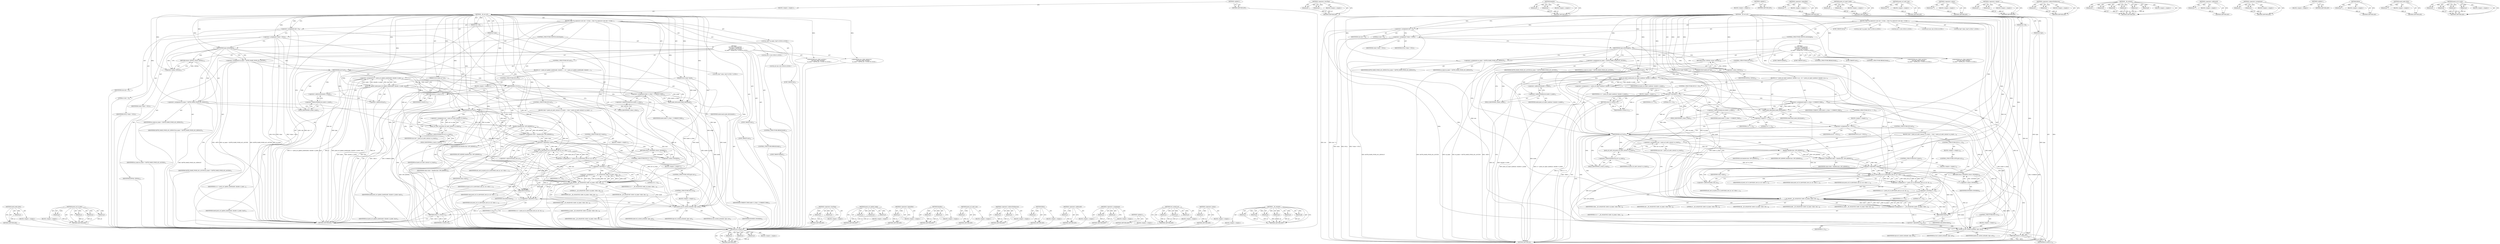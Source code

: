digraph "__jfs_setxattr" {
vulnerable_228 [label=<(METHOD,set_cached_acl)>];
vulnerable_229 [label=<(PARAM,p1)>];
vulnerable_230 [label=<(PARAM,p2)>];
vulnerable_231 [label=<(PARAM,p3)>];
vulnerable_232 [label=<(BLOCK,&lt;empty&gt;,&lt;empty&gt;)>];
vulnerable_233 [label=<(METHOD_RETURN,ANY)>];
vulnerable_177 [label=<(METHOD,&lt;operator&gt;.lessThan)>];
vulnerable_178 [label=<(PARAM,p1)>];
vulnerable_179 [label=<(PARAM,p2)>];
vulnerable_180 [label=<(BLOCK,&lt;empty&gt;,&lt;empty&gt;)>];
vulnerable_181 [label=<(METHOD_RETURN,ANY)>];
vulnerable_199 [label=<(METHOD,kmalloc)>];
vulnerable_200 [label=<(PARAM,p1)>];
vulnerable_201 [label=<(PARAM,p2)>];
vulnerable_202 [label=<(BLOCK,&lt;empty&gt;,&lt;empty&gt;)>];
vulnerable_203 [label=<(METHOD_RETURN,ANY)>];
vulnerable_6 [label=<(METHOD,&lt;global&gt;)<SUB>1</SUB>>];
vulnerable_7 [label=<(BLOCK,&lt;empty&gt;,&lt;empty&gt;)<SUB>1</SUB>>];
vulnerable_8 [label=<(METHOD,__jfs_set_acl)<SUB>1</SUB>>];
vulnerable_9 [label=<(PARAM,tid_t tid)<SUB>1</SUB>>];
vulnerable_10 [label=<(PARAM,struct inode *inode)<SUB>1</SUB>>];
vulnerable_11 [label=<(PARAM,int type)<SUB>1</SUB>>];
vulnerable_12 [label=<(PARAM,struct posix_acl *acl)<SUB>2</SUB>>];
vulnerable_13 [label=<(BLOCK,{
	char *ea_name;
	int rc;
	int size = 0;
	char...,{
	char *ea_name;
	int rc;
	int size = 0;
	char...)<SUB>3</SUB>>];
vulnerable_14 [label="<(LOCAL,char* ea_name: char*)<SUB>4</SUB>>"];
vulnerable_15 [label="<(LOCAL,int rc: int)<SUB>5</SUB>>"];
vulnerable_16 [label="<(LOCAL,int size: int)<SUB>6</SUB>>"];
vulnerable_17 [label=<(&lt;operator&gt;.assignment,size = 0)<SUB>6</SUB>>];
vulnerable_18 [label=<(IDENTIFIER,size,size = 0)<SUB>6</SUB>>];
vulnerable_19 [label=<(LITERAL,0,size = 0)<SUB>6</SUB>>];
vulnerable_20 [label="<(LOCAL,char* value: char*)<SUB>7</SUB>>"];
vulnerable_21 [label=<(&lt;operator&gt;.assignment,*value = NULL)<SUB>7</SUB>>];
vulnerable_22 [label=<(IDENTIFIER,value,*value = NULL)<SUB>7</SUB>>];
vulnerable_23 [label=<(IDENTIFIER,NULL,*value = NULL)<SUB>7</SUB>>];
vulnerable_24 [label=<(CONTROL_STRUCTURE,SWITCH,switch(type))<SUB>9</SUB>>];
vulnerable_25 [label=<(IDENTIFIER,type,switch(type))<SUB>9</SUB>>];
vulnerable_26 [label="<(BLOCK,{
 	case ACL_TYPE_ACCESS:
 		ea_name = XATTR_NA...,{
 	case ACL_TYPE_ACCESS:
 		ea_name = XATTR_NA...)<SUB>9</SUB>>"];
vulnerable_27 [label=<(JUMP_TARGET,case)<SUB>10</SUB>>];
vulnerable_28 [label="<(IDENTIFIER,ACL_TYPE_ACCESS,{
 	case ACL_TYPE_ACCESS:
 		ea_name = XATTR_NA...)<SUB>10</SUB>>"];
vulnerable_29 [label=<(&lt;operator&gt;.assignment,ea_name = XATTR_NAME_POSIX_ACL_ACCESS)<SUB>11</SUB>>];
vulnerable_30 [label=<(IDENTIFIER,ea_name,ea_name = XATTR_NAME_POSIX_ACL_ACCESS)<SUB>11</SUB>>];
vulnerable_31 [label=<(IDENTIFIER,XATTR_NAME_POSIX_ACL_ACCESS,ea_name = XATTR_NAME_POSIX_ACL_ACCESS)<SUB>11</SUB>>];
vulnerable_32 [label=<(CONTROL_STRUCTURE,IF,if (acl))<SUB>12</SUB>>];
vulnerable_33 [label=<(IDENTIFIER,acl,if (acl))<SUB>12</SUB>>];
vulnerable_34 [label=<(BLOCK,{
			rc = posix_acl_equiv_mode(acl, &amp;inode-&gt;i_m...,{
			rc = posix_acl_equiv_mode(acl, &amp;inode-&gt;i_m...)<SUB>12</SUB>>];
vulnerable_35 [label=<(&lt;operator&gt;.assignment,rc = posix_acl_equiv_mode(acl, &amp;inode-&gt;i_mode))<SUB>13</SUB>>];
vulnerable_36 [label=<(IDENTIFIER,rc,rc = posix_acl_equiv_mode(acl, &amp;inode-&gt;i_mode))<SUB>13</SUB>>];
vulnerable_37 [label=<(posix_acl_equiv_mode,posix_acl_equiv_mode(acl, &amp;inode-&gt;i_mode))<SUB>13</SUB>>];
vulnerable_38 [label=<(IDENTIFIER,acl,posix_acl_equiv_mode(acl, &amp;inode-&gt;i_mode))<SUB>13</SUB>>];
vulnerable_39 [label=<(&lt;operator&gt;.addressOf,&amp;inode-&gt;i_mode)<SUB>13</SUB>>];
vulnerable_40 [label=<(&lt;operator&gt;.indirectFieldAccess,inode-&gt;i_mode)<SUB>13</SUB>>];
vulnerable_41 [label=<(IDENTIFIER,inode,posix_acl_equiv_mode(acl, &amp;inode-&gt;i_mode))<SUB>13</SUB>>];
vulnerable_42 [label=<(FIELD_IDENTIFIER,i_mode,i_mode)<SUB>13</SUB>>];
vulnerable_43 [label=<(CONTROL_STRUCTURE,IF,if (rc &lt; 0))<SUB>14</SUB>>];
vulnerable_44 [label=<(&lt;operator&gt;.lessThan,rc &lt; 0)<SUB>14</SUB>>];
vulnerable_45 [label=<(IDENTIFIER,rc,rc &lt; 0)<SUB>14</SUB>>];
vulnerable_46 [label=<(LITERAL,0,rc &lt; 0)<SUB>14</SUB>>];
vulnerable_47 [label=<(BLOCK,&lt;empty&gt;,&lt;empty&gt;)<SUB>15</SUB>>];
vulnerable_48 [label=<(RETURN,return rc;,return rc;)<SUB>15</SUB>>];
vulnerable_49 [label=<(IDENTIFIER,rc,return rc;)<SUB>15</SUB>>];
vulnerable_50 [label=<(&lt;operator&gt;.assignment,inode-&gt;i_ctime = CURRENT_TIME)<SUB>16</SUB>>];
vulnerable_51 [label=<(&lt;operator&gt;.indirectFieldAccess,inode-&gt;i_ctime)<SUB>16</SUB>>];
vulnerable_52 [label=<(IDENTIFIER,inode,inode-&gt;i_ctime = CURRENT_TIME)<SUB>16</SUB>>];
vulnerable_53 [label=<(FIELD_IDENTIFIER,i_ctime,i_ctime)<SUB>16</SUB>>];
vulnerable_54 [label=<(IDENTIFIER,CURRENT_TIME,inode-&gt;i_ctime = CURRENT_TIME)<SUB>16</SUB>>];
vulnerable_55 [label=<(mark_inode_dirty,mark_inode_dirty(inode))<SUB>17</SUB>>];
vulnerable_56 [label=<(IDENTIFIER,inode,mark_inode_dirty(inode))<SUB>17</SUB>>];
vulnerable_57 [label=<(CONTROL_STRUCTURE,IF,if (rc == 0))<SUB>18</SUB>>];
vulnerable_58 [label=<(&lt;operator&gt;.equals,rc == 0)<SUB>18</SUB>>];
vulnerable_59 [label=<(IDENTIFIER,rc,rc == 0)<SUB>18</SUB>>];
vulnerable_60 [label=<(LITERAL,0,rc == 0)<SUB>18</SUB>>];
vulnerable_61 [label=<(BLOCK,&lt;empty&gt;,&lt;empty&gt;)<SUB>19</SUB>>];
vulnerable_62 [label=<(&lt;operator&gt;.assignment,acl = NULL)<SUB>19</SUB>>];
vulnerable_63 [label=<(IDENTIFIER,acl,acl = NULL)<SUB>19</SUB>>];
vulnerable_64 [label=<(IDENTIFIER,NULL,acl = NULL)<SUB>19</SUB>>];
vulnerable_65 [label=<(CONTROL_STRUCTURE,BREAK,break;)<SUB>21</SUB>>];
vulnerable_66 [label=<(JUMP_TARGET,case)<SUB>22</SUB>>];
vulnerable_67 [label="<(IDENTIFIER,ACL_TYPE_DEFAULT,{
 	case ACL_TYPE_ACCESS:
 		ea_name = XATTR_NA...)<SUB>22</SUB>>"];
vulnerable_68 [label=<(&lt;operator&gt;.assignment,ea_name = XATTR_NAME_POSIX_ACL_DEFAULT)<SUB>23</SUB>>];
vulnerable_69 [label=<(IDENTIFIER,ea_name,ea_name = XATTR_NAME_POSIX_ACL_DEFAULT)<SUB>23</SUB>>];
vulnerable_70 [label=<(IDENTIFIER,XATTR_NAME_POSIX_ACL_DEFAULT,ea_name = XATTR_NAME_POSIX_ACL_DEFAULT)<SUB>23</SUB>>];
vulnerable_71 [label=<(CONTROL_STRUCTURE,BREAK,break;)<SUB>24</SUB>>];
vulnerable_72 [label=<(JUMP_TARGET,default)<SUB>25</SUB>>];
vulnerable_73 [label=<(RETURN,return -EINVAL;,return -EINVAL;)<SUB>26</SUB>>];
vulnerable_74 [label=<(&lt;operator&gt;.minus,-EINVAL)<SUB>26</SUB>>];
vulnerable_75 [label=<(IDENTIFIER,EINVAL,-EINVAL)<SUB>26</SUB>>];
vulnerable_76 [label=<(CONTROL_STRUCTURE,IF,if (acl))<SUB>29</SUB>>];
vulnerable_77 [label=<(IDENTIFIER,acl,if (acl))<SUB>29</SUB>>];
vulnerable_78 [label=<(BLOCK,{
		size = posix_acl_xattr_size(acl-&gt;a_count);
...,{
		size = posix_acl_xattr_size(acl-&gt;a_count);
...)<SUB>29</SUB>>];
vulnerable_79 [label=<(&lt;operator&gt;.assignment,size = posix_acl_xattr_size(acl-&gt;a_count))<SUB>30</SUB>>];
vulnerable_80 [label=<(IDENTIFIER,size,size = posix_acl_xattr_size(acl-&gt;a_count))<SUB>30</SUB>>];
vulnerable_81 [label=<(posix_acl_xattr_size,posix_acl_xattr_size(acl-&gt;a_count))<SUB>30</SUB>>];
vulnerable_82 [label=<(&lt;operator&gt;.indirectFieldAccess,acl-&gt;a_count)<SUB>30</SUB>>];
vulnerable_83 [label=<(IDENTIFIER,acl,posix_acl_xattr_size(acl-&gt;a_count))<SUB>30</SUB>>];
vulnerable_84 [label=<(FIELD_IDENTIFIER,a_count,a_count)<SUB>30</SUB>>];
vulnerable_85 [label=<(&lt;operator&gt;.assignment,value = kmalloc(size, GFP_KERNEL))<SUB>31</SUB>>];
vulnerable_86 [label=<(IDENTIFIER,value,value = kmalloc(size, GFP_KERNEL))<SUB>31</SUB>>];
vulnerable_87 [label=<(kmalloc,kmalloc(size, GFP_KERNEL))<SUB>31</SUB>>];
vulnerable_88 [label=<(IDENTIFIER,size,kmalloc(size, GFP_KERNEL))<SUB>31</SUB>>];
vulnerable_89 [label=<(IDENTIFIER,GFP_KERNEL,kmalloc(size, GFP_KERNEL))<SUB>31</SUB>>];
vulnerable_90 [label=<(CONTROL_STRUCTURE,IF,if (!value))<SUB>32</SUB>>];
vulnerable_91 [label=<(&lt;operator&gt;.logicalNot,!value)<SUB>32</SUB>>];
vulnerable_92 [label=<(IDENTIFIER,value,!value)<SUB>32</SUB>>];
vulnerable_93 [label=<(BLOCK,&lt;empty&gt;,&lt;empty&gt;)<SUB>33</SUB>>];
vulnerable_94 [label=<(RETURN,return -ENOMEM;,return -ENOMEM;)<SUB>33</SUB>>];
vulnerable_95 [label=<(&lt;operator&gt;.minus,-ENOMEM)<SUB>33</SUB>>];
vulnerable_96 [label=<(IDENTIFIER,ENOMEM,-ENOMEM)<SUB>33</SUB>>];
vulnerable_97 [label=<(&lt;operator&gt;.assignment,rc = posix_acl_to_xattr(&amp;init_user_ns, acl, val...)<SUB>34</SUB>>];
vulnerable_98 [label=<(IDENTIFIER,rc,rc = posix_acl_to_xattr(&amp;init_user_ns, acl, val...)<SUB>34</SUB>>];
vulnerable_99 [label=<(posix_acl_to_xattr,posix_acl_to_xattr(&amp;init_user_ns, acl, value, s...)<SUB>34</SUB>>];
vulnerable_100 [label=<(&lt;operator&gt;.addressOf,&amp;init_user_ns)<SUB>34</SUB>>];
vulnerable_101 [label=<(IDENTIFIER,init_user_ns,posix_acl_to_xattr(&amp;init_user_ns, acl, value, s...)<SUB>34</SUB>>];
vulnerable_102 [label=<(IDENTIFIER,acl,posix_acl_to_xattr(&amp;init_user_ns, acl, value, s...)<SUB>34</SUB>>];
vulnerable_103 [label=<(IDENTIFIER,value,posix_acl_to_xattr(&amp;init_user_ns, acl, value, s...)<SUB>34</SUB>>];
vulnerable_104 [label=<(IDENTIFIER,size,posix_acl_to_xattr(&amp;init_user_ns, acl, value, s...)<SUB>34</SUB>>];
vulnerable_105 [label=<(CONTROL_STRUCTURE,IF,if (rc &lt; 0))<SUB>35</SUB>>];
vulnerable_106 [label=<(&lt;operator&gt;.lessThan,rc &lt; 0)<SUB>35</SUB>>];
vulnerable_107 [label=<(IDENTIFIER,rc,rc &lt; 0)<SUB>35</SUB>>];
vulnerable_108 [label=<(LITERAL,0,rc &lt; 0)<SUB>35</SUB>>];
vulnerable_109 [label=<(BLOCK,&lt;empty&gt;,&lt;empty&gt;)<SUB>36</SUB>>];
vulnerable_110 [label=<(CONTROL_STRUCTURE,GOTO,goto out;)<SUB>36</SUB>>];
vulnerable_111 [label=<(&lt;operator&gt;.assignment,rc = __jfs_setxattr(tid, inode, ea_name, value,...)<SUB>38</SUB>>];
vulnerable_112 [label=<(IDENTIFIER,rc,rc = __jfs_setxattr(tid, inode, ea_name, value,...)<SUB>38</SUB>>];
vulnerable_113 [label=<(__jfs_setxattr,__jfs_setxattr(tid, inode, ea_name, value, size...)<SUB>38</SUB>>];
vulnerable_114 [label=<(IDENTIFIER,tid,__jfs_setxattr(tid, inode, ea_name, value, size...)<SUB>38</SUB>>];
vulnerable_115 [label=<(IDENTIFIER,inode,__jfs_setxattr(tid, inode, ea_name, value, size...)<SUB>38</SUB>>];
vulnerable_116 [label=<(IDENTIFIER,ea_name,__jfs_setxattr(tid, inode, ea_name, value, size...)<SUB>38</SUB>>];
vulnerable_117 [label=<(IDENTIFIER,value,__jfs_setxattr(tid, inode, ea_name, value, size...)<SUB>38</SUB>>];
vulnerable_118 [label=<(IDENTIFIER,size,__jfs_setxattr(tid, inode, ea_name, value, size...)<SUB>38</SUB>>];
vulnerable_119 [label=<(LITERAL,0,__jfs_setxattr(tid, inode, ea_name, value, size...)<SUB>38</SUB>>];
vulnerable_120 [label=<(JUMP_TARGET,out)<SUB>39</SUB>>];
vulnerable_121 [label=<(kfree,kfree(value))<SUB>40</SUB>>];
vulnerable_122 [label=<(IDENTIFIER,value,kfree(value))<SUB>40</SUB>>];
vulnerable_123 [label=<(CONTROL_STRUCTURE,IF,if (!rc))<SUB>42</SUB>>];
vulnerable_124 [label=<(&lt;operator&gt;.logicalNot,!rc)<SUB>42</SUB>>];
vulnerable_125 [label=<(IDENTIFIER,rc,!rc)<SUB>42</SUB>>];
vulnerable_126 [label=<(BLOCK,&lt;empty&gt;,&lt;empty&gt;)<SUB>43</SUB>>];
vulnerable_127 [label=<(set_cached_acl,set_cached_acl(inode, type, acl))<SUB>43</SUB>>];
vulnerable_128 [label=<(IDENTIFIER,inode,set_cached_acl(inode, type, acl))<SUB>43</SUB>>];
vulnerable_129 [label=<(IDENTIFIER,type,set_cached_acl(inode, type, acl))<SUB>43</SUB>>];
vulnerable_130 [label=<(IDENTIFIER,acl,set_cached_acl(inode, type, acl))<SUB>43</SUB>>];
vulnerable_131 [label=<(RETURN,return rc;,return rc;)<SUB>45</SUB>>];
vulnerable_132 [label=<(IDENTIFIER,rc,return rc;)<SUB>45</SUB>>];
vulnerable_133 [label=<(METHOD_RETURN,int)<SUB>1</SUB>>];
vulnerable_135 [label=<(METHOD_RETURN,ANY)<SUB>1</SUB>>];
vulnerable_204 [label=<(METHOD,&lt;operator&gt;.logicalNot)>];
vulnerable_205 [label=<(PARAM,p1)>];
vulnerable_206 [label=<(BLOCK,&lt;empty&gt;,&lt;empty&gt;)>];
vulnerable_207 [label=<(METHOD_RETURN,ANY)>];
vulnerable_163 [label=<(METHOD,posix_acl_equiv_mode)>];
vulnerable_164 [label=<(PARAM,p1)>];
vulnerable_165 [label=<(PARAM,p2)>];
vulnerable_166 [label=<(BLOCK,&lt;empty&gt;,&lt;empty&gt;)>];
vulnerable_167 [label=<(METHOD_RETURN,ANY)>];
vulnerable_195 [label=<(METHOD,posix_acl_xattr_size)>];
vulnerable_196 [label=<(PARAM,p1)>];
vulnerable_197 [label=<(BLOCK,&lt;empty&gt;,&lt;empty&gt;)>];
vulnerable_198 [label=<(METHOD_RETURN,ANY)>];
vulnerable_191 [label=<(METHOD,&lt;operator&gt;.minus)>];
vulnerable_192 [label=<(PARAM,p1)>];
vulnerable_193 [label=<(BLOCK,&lt;empty&gt;,&lt;empty&gt;)>];
vulnerable_194 [label=<(METHOD_RETURN,ANY)>];
vulnerable_186 [label=<(METHOD,&lt;operator&gt;.equals)>];
vulnerable_187 [label=<(PARAM,p1)>];
vulnerable_188 [label=<(PARAM,p2)>];
vulnerable_189 [label=<(BLOCK,&lt;empty&gt;,&lt;empty&gt;)>];
vulnerable_190 [label=<(METHOD_RETURN,ANY)>];
vulnerable_172 [label=<(METHOD,&lt;operator&gt;.indirectFieldAccess)>];
vulnerable_173 [label=<(PARAM,p1)>];
vulnerable_174 [label=<(PARAM,p2)>];
vulnerable_175 [label=<(BLOCK,&lt;empty&gt;,&lt;empty&gt;)>];
vulnerable_176 [label=<(METHOD_RETURN,ANY)>];
vulnerable_215 [label=<(METHOD,__jfs_setxattr)>];
vulnerable_216 [label=<(PARAM,p1)>];
vulnerable_217 [label=<(PARAM,p2)>];
vulnerable_218 [label=<(PARAM,p3)>];
vulnerable_219 [label=<(PARAM,p4)>];
vulnerable_220 [label=<(PARAM,p5)>];
vulnerable_221 [label=<(PARAM,p6)>];
vulnerable_222 [label=<(BLOCK,&lt;empty&gt;,&lt;empty&gt;)>];
vulnerable_223 [label=<(METHOD_RETURN,ANY)>];
vulnerable_168 [label=<(METHOD,&lt;operator&gt;.addressOf)>];
vulnerable_169 [label=<(PARAM,p1)>];
vulnerable_170 [label=<(BLOCK,&lt;empty&gt;,&lt;empty&gt;)>];
vulnerable_171 [label=<(METHOD_RETURN,ANY)>];
vulnerable_158 [label=<(METHOD,&lt;operator&gt;.assignment)>];
vulnerable_159 [label=<(PARAM,p1)>];
vulnerable_160 [label=<(PARAM,p2)>];
vulnerable_161 [label=<(BLOCK,&lt;empty&gt;,&lt;empty&gt;)>];
vulnerable_162 [label=<(METHOD_RETURN,ANY)>];
vulnerable_152 [label=<(METHOD,&lt;global&gt;)<SUB>1</SUB>>];
vulnerable_153 [label=<(BLOCK,&lt;empty&gt;,&lt;empty&gt;)>];
vulnerable_154 [label=<(METHOD_RETURN,ANY)>];
vulnerable_224 [label=<(METHOD,kfree)>];
vulnerable_225 [label=<(PARAM,p1)>];
vulnerable_226 [label=<(BLOCK,&lt;empty&gt;,&lt;empty&gt;)>];
vulnerable_227 [label=<(METHOD_RETURN,ANY)>];
vulnerable_182 [label=<(METHOD,mark_inode_dirty)>];
vulnerable_183 [label=<(PARAM,p1)>];
vulnerable_184 [label=<(BLOCK,&lt;empty&gt;,&lt;empty&gt;)>];
vulnerable_185 [label=<(METHOD_RETURN,ANY)>];
vulnerable_208 [label=<(METHOD,posix_acl_to_xattr)>];
vulnerable_209 [label=<(PARAM,p1)>];
vulnerable_210 [label=<(PARAM,p2)>];
vulnerable_211 [label=<(PARAM,p3)>];
vulnerable_212 [label=<(PARAM,p4)>];
vulnerable_213 [label=<(BLOCK,&lt;empty&gt;,&lt;empty&gt;)>];
vulnerable_214 [label=<(METHOD_RETURN,ANY)>];
fixed_170 [label=<(METHOD,mark_inode_dirty)>];
fixed_171 [label=<(PARAM,p1)>];
fixed_172 [label=<(BLOCK,&lt;empty&gt;,&lt;empty&gt;)>];
fixed_173 [label=<(METHOD_RETURN,ANY)>];
fixed_191 [label=<(METHOD,posix_acl_to_xattr)>];
fixed_192 [label=<(PARAM,p1)>];
fixed_193 [label=<(PARAM,p2)>];
fixed_194 [label=<(PARAM,p3)>];
fixed_195 [label=<(PARAM,p4)>];
fixed_196 [label=<(BLOCK,&lt;empty&gt;,&lt;empty&gt;)>];
fixed_197 [label=<(METHOD_RETURN,ANY)>];
fixed_6 [label=<(METHOD,&lt;global&gt;)<SUB>1</SUB>>];
fixed_7 [label=<(BLOCK,&lt;empty&gt;,&lt;empty&gt;)<SUB>1</SUB>>];
fixed_8 [label=<(METHOD,__jfs_set_acl)<SUB>1</SUB>>];
fixed_9 [label=<(PARAM,tid_t tid)<SUB>1</SUB>>];
fixed_10 [label=<(PARAM,struct inode *inode)<SUB>1</SUB>>];
fixed_11 [label=<(PARAM,int type)<SUB>1</SUB>>];
fixed_12 [label=<(PARAM,struct posix_acl *acl)<SUB>2</SUB>>];
fixed_13 [label=<(BLOCK,{
	char *ea_name;
	int rc;
	int size = 0;
	char...,{
	char *ea_name;
	int rc;
	int size = 0;
	char...)<SUB>3</SUB>>];
fixed_14 [label="<(LOCAL,char* ea_name: char*)<SUB>4</SUB>>"];
fixed_15 [label="<(LOCAL,int rc: int)<SUB>5</SUB>>"];
fixed_16 [label="<(LOCAL,int size: int)<SUB>6</SUB>>"];
fixed_17 [label=<(&lt;operator&gt;.assignment,size = 0)<SUB>6</SUB>>];
fixed_18 [label=<(IDENTIFIER,size,size = 0)<SUB>6</SUB>>];
fixed_19 [label=<(LITERAL,0,size = 0)<SUB>6</SUB>>];
fixed_20 [label="<(LOCAL,char* value: char*)<SUB>7</SUB>>"];
fixed_21 [label=<(&lt;operator&gt;.assignment,*value = NULL)<SUB>7</SUB>>];
fixed_22 [label=<(IDENTIFIER,value,*value = NULL)<SUB>7</SUB>>];
fixed_23 [label=<(IDENTIFIER,NULL,*value = NULL)<SUB>7</SUB>>];
fixed_24 [label=<(CONTROL_STRUCTURE,SWITCH,switch(type))<SUB>9</SUB>>];
fixed_25 [label=<(IDENTIFIER,type,switch(type))<SUB>9</SUB>>];
fixed_26 [label="<(BLOCK,{
 	case ACL_TYPE_ACCESS:
 		ea_name = XATTR_NA...,{
 	case ACL_TYPE_ACCESS:
 		ea_name = XATTR_NA...)<SUB>9</SUB>>"];
fixed_27 [label=<(JUMP_TARGET,case)<SUB>10</SUB>>];
fixed_28 [label="<(IDENTIFIER,ACL_TYPE_ACCESS,{
 	case ACL_TYPE_ACCESS:
 		ea_name = XATTR_NA...)<SUB>10</SUB>>"];
fixed_29 [label=<(&lt;operator&gt;.assignment,ea_name = XATTR_NAME_POSIX_ACL_ACCESS)<SUB>11</SUB>>];
fixed_30 [label=<(IDENTIFIER,ea_name,ea_name = XATTR_NAME_POSIX_ACL_ACCESS)<SUB>11</SUB>>];
fixed_31 [label=<(IDENTIFIER,XATTR_NAME_POSIX_ACL_ACCESS,ea_name = XATTR_NAME_POSIX_ACL_ACCESS)<SUB>11</SUB>>];
fixed_32 [label=<(CONTROL_STRUCTURE,IF,if (acl))<SUB>12</SUB>>];
fixed_33 [label=<(IDENTIFIER,acl,if (acl))<SUB>12</SUB>>];
fixed_34 [label=<(BLOCK,{
			rc = posix_acl_update_mode(inode, &amp;inode-&gt;...,{
			rc = posix_acl_update_mode(inode, &amp;inode-&gt;...)<SUB>12</SUB>>];
fixed_35 [label=<(&lt;operator&gt;.assignment,rc = posix_acl_update_mode(inode, &amp;inode-&gt;i_mod...)<SUB>13</SUB>>];
fixed_36 [label=<(IDENTIFIER,rc,rc = posix_acl_update_mode(inode, &amp;inode-&gt;i_mod...)<SUB>13</SUB>>];
fixed_37 [label=<(posix_acl_update_mode,posix_acl_update_mode(inode, &amp;inode-&gt;i_mode, &amp;acl))<SUB>13</SUB>>];
fixed_38 [label=<(IDENTIFIER,inode,posix_acl_update_mode(inode, &amp;inode-&gt;i_mode, &amp;acl))<SUB>13</SUB>>];
fixed_39 [label=<(&lt;operator&gt;.addressOf,&amp;inode-&gt;i_mode)<SUB>13</SUB>>];
fixed_40 [label=<(&lt;operator&gt;.indirectFieldAccess,inode-&gt;i_mode)<SUB>13</SUB>>];
fixed_41 [label=<(IDENTIFIER,inode,posix_acl_update_mode(inode, &amp;inode-&gt;i_mode, &amp;acl))<SUB>13</SUB>>];
fixed_42 [label=<(FIELD_IDENTIFIER,i_mode,i_mode)<SUB>13</SUB>>];
fixed_43 [label=<(&lt;operator&gt;.addressOf,&amp;acl)<SUB>13</SUB>>];
fixed_44 [label=<(IDENTIFIER,acl,posix_acl_update_mode(inode, &amp;inode-&gt;i_mode, &amp;acl))<SUB>13</SUB>>];
fixed_45 [label=<(CONTROL_STRUCTURE,IF,if (rc))<SUB>14</SUB>>];
fixed_46 [label=<(IDENTIFIER,rc,if (rc))<SUB>14</SUB>>];
fixed_47 [label=<(BLOCK,&lt;empty&gt;,&lt;empty&gt;)<SUB>15</SUB>>];
fixed_48 [label=<(RETURN,return rc;,return rc;)<SUB>15</SUB>>];
fixed_49 [label=<(IDENTIFIER,rc,return rc;)<SUB>15</SUB>>];
fixed_50 [label=<(&lt;operator&gt;.assignment,inode-&gt;i_ctime = CURRENT_TIME)<SUB>16</SUB>>];
fixed_51 [label=<(&lt;operator&gt;.indirectFieldAccess,inode-&gt;i_ctime)<SUB>16</SUB>>];
fixed_52 [label=<(IDENTIFIER,inode,inode-&gt;i_ctime = CURRENT_TIME)<SUB>16</SUB>>];
fixed_53 [label=<(FIELD_IDENTIFIER,i_ctime,i_ctime)<SUB>16</SUB>>];
fixed_54 [label=<(IDENTIFIER,CURRENT_TIME,inode-&gt;i_ctime = CURRENT_TIME)<SUB>16</SUB>>];
fixed_55 [label=<(mark_inode_dirty,mark_inode_dirty(inode))<SUB>17</SUB>>];
fixed_56 [label=<(IDENTIFIER,inode,mark_inode_dirty(inode))<SUB>17</SUB>>];
fixed_57 [label=<(CONTROL_STRUCTURE,BREAK,break;)<SUB>19</SUB>>];
fixed_58 [label=<(JUMP_TARGET,case)<SUB>20</SUB>>];
fixed_59 [label="<(IDENTIFIER,ACL_TYPE_DEFAULT,{
 	case ACL_TYPE_ACCESS:
 		ea_name = XATTR_NA...)<SUB>20</SUB>>"];
fixed_60 [label=<(&lt;operator&gt;.assignment,ea_name = XATTR_NAME_POSIX_ACL_DEFAULT)<SUB>21</SUB>>];
fixed_61 [label=<(IDENTIFIER,ea_name,ea_name = XATTR_NAME_POSIX_ACL_DEFAULT)<SUB>21</SUB>>];
fixed_62 [label=<(IDENTIFIER,XATTR_NAME_POSIX_ACL_DEFAULT,ea_name = XATTR_NAME_POSIX_ACL_DEFAULT)<SUB>21</SUB>>];
fixed_63 [label=<(CONTROL_STRUCTURE,BREAK,break;)<SUB>22</SUB>>];
fixed_64 [label=<(JUMP_TARGET,default)<SUB>23</SUB>>];
fixed_65 [label=<(RETURN,return -EINVAL;,return -EINVAL;)<SUB>24</SUB>>];
fixed_66 [label=<(&lt;operator&gt;.minus,-EINVAL)<SUB>24</SUB>>];
fixed_67 [label=<(IDENTIFIER,EINVAL,-EINVAL)<SUB>24</SUB>>];
fixed_68 [label=<(CONTROL_STRUCTURE,IF,if (acl))<SUB>27</SUB>>];
fixed_69 [label=<(IDENTIFIER,acl,if (acl))<SUB>27</SUB>>];
fixed_70 [label=<(BLOCK,{
		size = posix_acl_xattr_size(acl-&gt;a_count);
...,{
		size = posix_acl_xattr_size(acl-&gt;a_count);
...)<SUB>27</SUB>>];
fixed_71 [label=<(&lt;operator&gt;.assignment,size = posix_acl_xattr_size(acl-&gt;a_count))<SUB>28</SUB>>];
fixed_72 [label=<(IDENTIFIER,size,size = posix_acl_xattr_size(acl-&gt;a_count))<SUB>28</SUB>>];
fixed_73 [label=<(posix_acl_xattr_size,posix_acl_xattr_size(acl-&gt;a_count))<SUB>28</SUB>>];
fixed_74 [label=<(&lt;operator&gt;.indirectFieldAccess,acl-&gt;a_count)<SUB>28</SUB>>];
fixed_75 [label=<(IDENTIFIER,acl,posix_acl_xattr_size(acl-&gt;a_count))<SUB>28</SUB>>];
fixed_76 [label=<(FIELD_IDENTIFIER,a_count,a_count)<SUB>28</SUB>>];
fixed_77 [label=<(&lt;operator&gt;.assignment,value = kmalloc(size, GFP_KERNEL))<SUB>29</SUB>>];
fixed_78 [label=<(IDENTIFIER,value,value = kmalloc(size, GFP_KERNEL))<SUB>29</SUB>>];
fixed_79 [label=<(kmalloc,kmalloc(size, GFP_KERNEL))<SUB>29</SUB>>];
fixed_80 [label=<(IDENTIFIER,size,kmalloc(size, GFP_KERNEL))<SUB>29</SUB>>];
fixed_81 [label=<(IDENTIFIER,GFP_KERNEL,kmalloc(size, GFP_KERNEL))<SUB>29</SUB>>];
fixed_82 [label=<(CONTROL_STRUCTURE,IF,if (!value))<SUB>30</SUB>>];
fixed_83 [label=<(&lt;operator&gt;.logicalNot,!value)<SUB>30</SUB>>];
fixed_84 [label=<(IDENTIFIER,value,!value)<SUB>30</SUB>>];
fixed_85 [label=<(BLOCK,&lt;empty&gt;,&lt;empty&gt;)<SUB>31</SUB>>];
fixed_86 [label=<(RETURN,return -ENOMEM;,return -ENOMEM;)<SUB>31</SUB>>];
fixed_87 [label=<(&lt;operator&gt;.minus,-ENOMEM)<SUB>31</SUB>>];
fixed_88 [label=<(IDENTIFIER,ENOMEM,-ENOMEM)<SUB>31</SUB>>];
fixed_89 [label=<(&lt;operator&gt;.assignment,rc = posix_acl_to_xattr(&amp;init_user_ns, acl, val...)<SUB>32</SUB>>];
fixed_90 [label=<(IDENTIFIER,rc,rc = posix_acl_to_xattr(&amp;init_user_ns, acl, val...)<SUB>32</SUB>>];
fixed_91 [label=<(posix_acl_to_xattr,posix_acl_to_xattr(&amp;init_user_ns, acl, value, s...)<SUB>32</SUB>>];
fixed_92 [label=<(&lt;operator&gt;.addressOf,&amp;init_user_ns)<SUB>32</SUB>>];
fixed_93 [label=<(IDENTIFIER,init_user_ns,posix_acl_to_xattr(&amp;init_user_ns, acl, value, s...)<SUB>32</SUB>>];
fixed_94 [label=<(IDENTIFIER,acl,posix_acl_to_xattr(&amp;init_user_ns, acl, value, s...)<SUB>32</SUB>>];
fixed_95 [label=<(IDENTIFIER,value,posix_acl_to_xattr(&amp;init_user_ns, acl, value, s...)<SUB>32</SUB>>];
fixed_96 [label=<(IDENTIFIER,size,posix_acl_to_xattr(&amp;init_user_ns, acl, value, s...)<SUB>32</SUB>>];
fixed_97 [label=<(CONTROL_STRUCTURE,IF,if (rc &lt; 0))<SUB>33</SUB>>];
fixed_98 [label=<(&lt;operator&gt;.lessThan,rc &lt; 0)<SUB>33</SUB>>];
fixed_99 [label=<(IDENTIFIER,rc,rc &lt; 0)<SUB>33</SUB>>];
fixed_100 [label=<(LITERAL,0,rc &lt; 0)<SUB>33</SUB>>];
fixed_101 [label=<(BLOCK,&lt;empty&gt;,&lt;empty&gt;)<SUB>34</SUB>>];
fixed_102 [label=<(CONTROL_STRUCTURE,GOTO,goto out;)<SUB>34</SUB>>];
fixed_103 [label=<(&lt;operator&gt;.assignment,rc = __jfs_setxattr(tid, inode, ea_name, value,...)<SUB>36</SUB>>];
fixed_104 [label=<(IDENTIFIER,rc,rc = __jfs_setxattr(tid, inode, ea_name, value,...)<SUB>36</SUB>>];
fixed_105 [label=<(__jfs_setxattr,__jfs_setxattr(tid, inode, ea_name, value, size...)<SUB>36</SUB>>];
fixed_106 [label=<(IDENTIFIER,tid,__jfs_setxattr(tid, inode, ea_name, value, size...)<SUB>36</SUB>>];
fixed_107 [label=<(IDENTIFIER,inode,__jfs_setxattr(tid, inode, ea_name, value, size...)<SUB>36</SUB>>];
fixed_108 [label=<(IDENTIFIER,ea_name,__jfs_setxattr(tid, inode, ea_name, value, size...)<SUB>36</SUB>>];
fixed_109 [label=<(IDENTIFIER,value,__jfs_setxattr(tid, inode, ea_name, value, size...)<SUB>36</SUB>>];
fixed_110 [label=<(IDENTIFIER,size,__jfs_setxattr(tid, inode, ea_name, value, size...)<SUB>36</SUB>>];
fixed_111 [label=<(LITERAL,0,__jfs_setxattr(tid, inode, ea_name, value, size...)<SUB>36</SUB>>];
fixed_112 [label=<(JUMP_TARGET,out)<SUB>37</SUB>>];
fixed_113 [label=<(kfree,kfree(value))<SUB>38</SUB>>];
fixed_114 [label=<(IDENTIFIER,value,kfree(value))<SUB>38</SUB>>];
fixed_115 [label=<(CONTROL_STRUCTURE,IF,if (!rc))<SUB>40</SUB>>];
fixed_116 [label=<(&lt;operator&gt;.logicalNot,!rc)<SUB>40</SUB>>];
fixed_117 [label=<(IDENTIFIER,rc,!rc)<SUB>40</SUB>>];
fixed_118 [label=<(BLOCK,&lt;empty&gt;,&lt;empty&gt;)<SUB>41</SUB>>];
fixed_119 [label=<(set_cached_acl,set_cached_acl(inode, type, acl))<SUB>41</SUB>>];
fixed_120 [label=<(IDENTIFIER,inode,set_cached_acl(inode, type, acl))<SUB>41</SUB>>];
fixed_121 [label=<(IDENTIFIER,type,set_cached_acl(inode, type, acl))<SUB>41</SUB>>];
fixed_122 [label=<(IDENTIFIER,acl,set_cached_acl(inode, type, acl))<SUB>41</SUB>>];
fixed_123 [label=<(RETURN,return rc;,return rc;)<SUB>43</SUB>>];
fixed_124 [label=<(IDENTIFIER,rc,return rc;)<SUB>43</SUB>>];
fixed_125 [label=<(METHOD_RETURN,int)<SUB>1</SUB>>];
fixed_127 [label=<(METHOD_RETURN,ANY)<SUB>1</SUB>>];
fixed_198 [label=<(METHOD,&lt;operator&gt;.lessThan)>];
fixed_199 [label=<(PARAM,p1)>];
fixed_200 [label=<(PARAM,p2)>];
fixed_201 [label=<(BLOCK,&lt;empty&gt;,&lt;empty&gt;)>];
fixed_202 [label=<(METHOD_RETURN,ANY)>];
fixed_155 [label=<(METHOD,posix_acl_update_mode)>];
fixed_156 [label=<(PARAM,p1)>];
fixed_157 [label=<(PARAM,p2)>];
fixed_158 [label=<(PARAM,p3)>];
fixed_159 [label=<(BLOCK,&lt;empty&gt;,&lt;empty&gt;)>];
fixed_160 [label=<(METHOD_RETURN,ANY)>];
fixed_187 [label=<(METHOD,&lt;operator&gt;.logicalNot)>];
fixed_188 [label=<(PARAM,p1)>];
fixed_189 [label=<(BLOCK,&lt;empty&gt;,&lt;empty&gt;)>];
fixed_190 [label=<(METHOD_RETURN,ANY)>];
fixed_182 [label=<(METHOD,kmalloc)>];
fixed_183 [label=<(PARAM,p1)>];
fixed_184 [label=<(PARAM,p2)>];
fixed_185 [label=<(BLOCK,&lt;empty&gt;,&lt;empty&gt;)>];
fixed_186 [label=<(METHOD_RETURN,ANY)>];
fixed_178 [label=<(METHOD,posix_acl_xattr_size)>];
fixed_179 [label=<(PARAM,p1)>];
fixed_180 [label=<(BLOCK,&lt;empty&gt;,&lt;empty&gt;)>];
fixed_181 [label=<(METHOD_RETURN,ANY)>];
fixed_165 [label=<(METHOD,&lt;operator&gt;.indirectFieldAccess)>];
fixed_166 [label=<(PARAM,p1)>];
fixed_167 [label=<(PARAM,p2)>];
fixed_168 [label=<(BLOCK,&lt;empty&gt;,&lt;empty&gt;)>];
fixed_169 [label=<(METHOD_RETURN,ANY)>];
fixed_212 [label=<(METHOD,kfree)>];
fixed_213 [label=<(PARAM,p1)>];
fixed_214 [label=<(BLOCK,&lt;empty&gt;,&lt;empty&gt;)>];
fixed_215 [label=<(METHOD_RETURN,ANY)>];
fixed_161 [label=<(METHOD,&lt;operator&gt;.addressOf)>];
fixed_162 [label=<(PARAM,p1)>];
fixed_163 [label=<(BLOCK,&lt;empty&gt;,&lt;empty&gt;)>];
fixed_164 [label=<(METHOD_RETURN,ANY)>];
fixed_150 [label=<(METHOD,&lt;operator&gt;.assignment)>];
fixed_151 [label=<(PARAM,p1)>];
fixed_152 [label=<(PARAM,p2)>];
fixed_153 [label=<(BLOCK,&lt;empty&gt;,&lt;empty&gt;)>];
fixed_154 [label=<(METHOD_RETURN,ANY)>];
fixed_144 [label=<(METHOD,&lt;global&gt;)<SUB>1</SUB>>];
fixed_145 [label=<(BLOCK,&lt;empty&gt;,&lt;empty&gt;)>];
fixed_146 [label=<(METHOD_RETURN,ANY)>];
fixed_216 [label=<(METHOD,set_cached_acl)>];
fixed_217 [label=<(PARAM,p1)>];
fixed_218 [label=<(PARAM,p2)>];
fixed_219 [label=<(PARAM,p3)>];
fixed_220 [label=<(BLOCK,&lt;empty&gt;,&lt;empty&gt;)>];
fixed_221 [label=<(METHOD_RETURN,ANY)>];
fixed_174 [label=<(METHOD,&lt;operator&gt;.minus)>];
fixed_175 [label=<(PARAM,p1)>];
fixed_176 [label=<(BLOCK,&lt;empty&gt;,&lt;empty&gt;)>];
fixed_177 [label=<(METHOD_RETURN,ANY)>];
fixed_203 [label=<(METHOD,__jfs_setxattr)>];
fixed_204 [label=<(PARAM,p1)>];
fixed_205 [label=<(PARAM,p2)>];
fixed_206 [label=<(PARAM,p3)>];
fixed_207 [label=<(PARAM,p4)>];
fixed_208 [label=<(PARAM,p5)>];
fixed_209 [label=<(PARAM,p6)>];
fixed_210 [label=<(BLOCK,&lt;empty&gt;,&lt;empty&gt;)>];
fixed_211 [label=<(METHOD_RETURN,ANY)>];
vulnerable_228 -> vulnerable_229  [key=0, label="AST: "];
vulnerable_228 -> vulnerable_229  [key=1, label="DDG: "];
vulnerable_228 -> vulnerable_232  [key=0, label="AST: "];
vulnerable_228 -> vulnerable_230  [key=0, label="AST: "];
vulnerable_228 -> vulnerable_230  [key=1, label="DDG: "];
vulnerable_228 -> vulnerable_233  [key=0, label="AST: "];
vulnerable_228 -> vulnerable_233  [key=1, label="CFG: "];
vulnerable_228 -> vulnerable_231  [key=0, label="AST: "];
vulnerable_228 -> vulnerable_231  [key=1, label="DDG: "];
vulnerable_229 -> vulnerable_233  [key=0, label="DDG: p1"];
vulnerable_230 -> vulnerable_233  [key=0, label="DDG: p2"];
vulnerable_231 -> vulnerable_233  [key=0, label="DDG: p3"];
vulnerable_177 -> vulnerable_178  [key=0, label="AST: "];
vulnerable_177 -> vulnerable_178  [key=1, label="DDG: "];
vulnerable_177 -> vulnerable_180  [key=0, label="AST: "];
vulnerable_177 -> vulnerable_179  [key=0, label="AST: "];
vulnerable_177 -> vulnerable_179  [key=1, label="DDG: "];
vulnerable_177 -> vulnerable_181  [key=0, label="AST: "];
vulnerable_177 -> vulnerable_181  [key=1, label="CFG: "];
vulnerable_178 -> vulnerable_181  [key=0, label="DDG: p1"];
vulnerable_179 -> vulnerable_181  [key=0, label="DDG: p2"];
vulnerable_199 -> vulnerable_200  [key=0, label="AST: "];
vulnerable_199 -> vulnerable_200  [key=1, label="DDG: "];
vulnerable_199 -> vulnerable_202  [key=0, label="AST: "];
vulnerable_199 -> vulnerable_201  [key=0, label="AST: "];
vulnerable_199 -> vulnerable_201  [key=1, label="DDG: "];
vulnerable_199 -> vulnerable_203  [key=0, label="AST: "];
vulnerable_199 -> vulnerable_203  [key=1, label="CFG: "];
vulnerable_200 -> vulnerable_203  [key=0, label="DDG: p1"];
vulnerable_201 -> vulnerable_203  [key=0, label="DDG: p2"];
vulnerable_6 -> vulnerable_7  [key=0, label="AST: "];
vulnerable_6 -> vulnerable_135  [key=0, label="AST: "];
vulnerable_6 -> vulnerable_135  [key=1, label="CFG: "];
vulnerable_7 -> vulnerable_8  [key=0, label="AST: "];
vulnerable_8 -> vulnerable_9  [key=0, label="AST: "];
vulnerable_8 -> vulnerable_9  [key=1, label="DDG: "];
vulnerable_8 -> vulnerable_10  [key=0, label="AST: "];
vulnerable_8 -> vulnerable_10  [key=1, label="DDG: "];
vulnerable_8 -> vulnerable_11  [key=0, label="AST: "];
vulnerable_8 -> vulnerable_11  [key=1, label="DDG: "];
vulnerable_8 -> vulnerable_12  [key=0, label="AST: "];
vulnerable_8 -> vulnerable_12  [key=1, label="DDG: "];
vulnerable_8 -> vulnerable_13  [key=0, label="AST: "];
vulnerable_8 -> vulnerable_133  [key=0, label="AST: "];
vulnerable_8 -> vulnerable_17  [key=0, label="CFG: "];
vulnerable_8 -> vulnerable_17  [key=1, label="DDG: "];
vulnerable_8 -> vulnerable_21  [key=0, label="DDG: "];
vulnerable_8 -> vulnerable_25  [key=0, label="DDG: "];
vulnerable_8 -> vulnerable_77  [key=0, label="DDG: "];
vulnerable_8 -> vulnerable_121  [key=0, label="DDG: "];
vulnerable_8 -> vulnerable_132  [key=0, label="DDG: "];
vulnerable_8 -> vulnerable_28  [key=0, label="DDG: "];
vulnerable_8 -> vulnerable_29  [key=0, label="DDG: "];
vulnerable_8 -> vulnerable_67  [key=0, label="DDG: "];
vulnerable_8 -> vulnerable_68  [key=0, label="DDG: "];
vulnerable_8 -> vulnerable_113  [key=0, label="DDG: "];
vulnerable_8 -> vulnerable_124  [key=0, label="DDG: "];
vulnerable_8 -> vulnerable_33  [key=0, label="DDG: "];
vulnerable_8 -> vulnerable_127  [key=0, label="DDG: "];
vulnerable_8 -> vulnerable_50  [key=0, label="DDG: "];
vulnerable_8 -> vulnerable_74  [key=0, label="DDG: "];
vulnerable_8 -> vulnerable_87  [key=0, label="DDG: "];
vulnerable_8 -> vulnerable_91  [key=0, label="DDG: "];
vulnerable_8 -> vulnerable_99  [key=0, label="DDG: "];
vulnerable_8 -> vulnerable_106  [key=0, label="DDG: "];
vulnerable_8 -> vulnerable_55  [key=0, label="DDG: "];
vulnerable_8 -> vulnerable_37  [key=0, label="DDG: "];
vulnerable_8 -> vulnerable_44  [key=0, label="DDG: "];
vulnerable_8 -> vulnerable_58  [key=0, label="DDG: "];
vulnerable_8 -> vulnerable_62  [key=0, label="DDG: "];
vulnerable_8 -> vulnerable_95  [key=0, label="DDG: "];
vulnerable_8 -> vulnerable_49  [key=0, label="DDG: "];
vulnerable_9 -> vulnerable_133  [key=0, label="DDG: tid"];
vulnerable_9 -> vulnerable_113  [key=0, label="DDG: tid"];
vulnerable_10 -> vulnerable_133  [key=0, label="DDG: inode"];
vulnerable_10 -> vulnerable_113  [key=0, label="DDG: inode"];
vulnerable_10 -> vulnerable_127  [key=0, label="DDG: inode"];
vulnerable_10 -> vulnerable_55  [key=0, label="DDG: inode"];
vulnerable_10 -> vulnerable_37  [key=0, label="DDG: inode"];
vulnerable_11 -> vulnerable_133  [key=0, label="DDG: type"];
vulnerable_11 -> vulnerable_127  [key=0, label="DDG: type"];
vulnerable_12 -> vulnerable_127  [key=0, label="DDG: acl"];
vulnerable_12 -> vulnerable_81  [key=0, label="DDG: acl"];
vulnerable_12 -> vulnerable_99  [key=0, label="DDG: acl"];
vulnerable_12 -> vulnerable_37  [key=0, label="DDG: acl"];
vulnerable_13 -> vulnerable_14  [key=0, label="AST: "];
vulnerable_13 -> vulnerable_15  [key=0, label="AST: "];
vulnerable_13 -> vulnerable_16  [key=0, label="AST: "];
vulnerable_13 -> vulnerable_17  [key=0, label="AST: "];
vulnerable_13 -> vulnerable_20  [key=0, label="AST: "];
vulnerable_13 -> vulnerable_21  [key=0, label="AST: "];
vulnerable_13 -> vulnerable_24  [key=0, label="AST: "];
vulnerable_13 -> vulnerable_76  [key=0, label="AST: "];
vulnerable_13 -> vulnerable_111  [key=0, label="AST: "];
vulnerable_13 -> vulnerable_120  [key=0, label="AST: "];
vulnerable_13 -> vulnerable_121  [key=0, label="AST: "];
vulnerable_13 -> vulnerable_123  [key=0, label="AST: "];
vulnerable_13 -> vulnerable_131  [key=0, label="AST: "];
vulnerable_17 -> vulnerable_18  [key=0, label="AST: "];
vulnerable_17 -> vulnerable_19  [key=0, label="AST: "];
vulnerable_17 -> vulnerable_21  [key=0, label="CFG: "];
vulnerable_17 -> vulnerable_133  [key=0, label="DDG: size"];
vulnerable_17 -> vulnerable_133  [key=1, label="DDG: size = 0"];
vulnerable_17 -> vulnerable_113  [key=0, label="DDG: size"];
vulnerable_21 -> vulnerable_22  [key=0, label="AST: "];
vulnerable_21 -> vulnerable_23  [key=0, label="AST: "];
vulnerable_21 -> vulnerable_25  [key=0, label="CFG: "];
vulnerable_21 -> vulnerable_133  [key=0, label="DDG: value"];
vulnerable_21 -> vulnerable_133  [key=1, label="DDG: NULL"];
vulnerable_21 -> vulnerable_133  [key=2, label="DDG: *value = NULL"];
vulnerable_21 -> vulnerable_113  [key=0, label="DDG: value"];
vulnerable_24 -> vulnerable_25  [key=0, label="AST: "];
vulnerable_24 -> vulnerable_26  [key=0, label="AST: "];
vulnerable_25 -> vulnerable_29  [key=0, label="CFG: "];
vulnerable_25 -> vulnerable_29  [key=1, label="CDG: "];
vulnerable_25 -> vulnerable_68  [key=0, label="CFG: "];
vulnerable_25 -> vulnerable_68  [key=1, label="CDG: "];
vulnerable_25 -> vulnerable_74  [key=0, label="CFG: "];
vulnerable_25 -> vulnerable_74  [key=1, label="CDG: "];
vulnerable_25 -> vulnerable_73  [key=0, label="CDG: "];
vulnerable_25 -> vulnerable_77  [key=0, label="CDG: "];
vulnerable_25 -> vulnerable_33  [key=0, label="CDG: "];
vulnerable_26 -> vulnerable_27  [key=0, label="AST: "];
vulnerable_26 -> vulnerable_28  [key=0, label="AST: "];
vulnerable_26 -> vulnerable_29  [key=0, label="AST: "];
vulnerable_26 -> vulnerable_32  [key=0, label="AST: "];
vulnerable_26 -> vulnerable_65  [key=0, label="AST: "];
vulnerable_26 -> vulnerable_66  [key=0, label="AST: "];
vulnerable_26 -> vulnerable_67  [key=0, label="AST: "];
vulnerable_26 -> vulnerable_68  [key=0, label="AST: "];
vulnerable_26 -> vulnerable_71  [key=0, label="AST: "];
vulnerable_26 -> vulnerable_72  [key=0, label="AST: "];
vulnerable_26 -> vulnerable_73  [key=0, label="AST: "];
vulnerable_29 -> vulnerable_30  [key=0, label="AST: "];
vulnerable_29 -> vulnerable_31  [key=0, label="AST: "];
vulnerable_29 -> vulnerable_33  [key=0, label="CFG: "];
vulnerable_29 -> vulnerable_133  [key=0, label="DDG: ea_name"];
vulnerable_29 -> vulnerable_133  [key=1, label="DDG: ea_name = XATTR_NAME_POSIX_ACL_ACCESS"];
vulnerable_29 -> vulnerable_133  [key=2, label="DDG: XATTR_NAME_POSIX_ACL_ACCESS"];
vulnerable_29 -> vulnerable_113  [key=0, label="DDG: ea_name"];
vulnerable_32 -> vulnerable_33  [key=0, label="AST: "];
vulnerable_32 -> vulnerable_34  [key=0, label="AST: "];
vulnerable_33 -> vulnerable_42  [key=0, label="CFG: "];
vulnerable_33 -> vulnerable_42  [key=1, label="CDG: "];
vulnerable_33 -> vulnerable_77  [key=0, label="CFG: "];
vulnerable_33 -> vulnerable_77  [key=1, label="CDG: "];
vulnerable_33 -> vulnerable_37  [key=0, label="CDG: "];
vulnerable_33 -> vulnerable_40  [key=0, label="CDG: "];
vulnerable_33 -> vulnerable_44  [key=0, label="CDG: "];
vulnerable_33 -> vulnerable_35  [key=0, label="CDG: "];
vulnerable_33 -> vulnerable_39  [key=0, label="CDG: "];
vulnerable_34 -> vulnerable_35  [key=0, label="AST: "];
vulnerable_34 -> vulnerable_43  [key=0, label="AST: "];
vulnerable_34 -> vulnerable_50  [key=0, label="AST: "];
vulnerable_34 -> vulnerable_55  [key=0, label="AST: "];
vulnerable_34 -> vulnerable_57  [key=0, label="AST: "];
vulnerable_35 -> vulnerable_36  [key=0, label="AST: "];
vulnerable_35 -> vulnerable_37  [key=0, label="AST: "];
vulnerable_35 -> vulnerable_44  [key=0, label="CFG: "];
vulnerable_35 -> vulnerable_44  [key=1, label="DDG: rc"];
vulnerable_35 -> vulnerable_133  [key=0, label="DDG: posix_acl_equiv_mode(acl, &amp;inode-&gt;i_mode)"];
vulnerable_35 -> vulnerable_133  [key=1, label="DDG: rc = posix_acl_equiv_mode(acl, &amp;inode-&gt;i_mode)"];
vulnerable_37 -> vulnerable_38  [key=0, label="AST: "];
vulnerable_37 -> vulnerable_39  [key=0, label="AST: "];
vulnerable_37 -> vulnerable_35  [key=0, label="CFG: "];
vulnerable_37 -> vulnerable_35  [key=1, label="DDG: acl"];
vulnerable_37 -> vulnerable_35  [key=2, label="DDG: &amp;inode-&gt;i_mode"];
vulnerable_37 -> vulnerable_133  [key=0, label="DDG: acl"];
vulnerable_37 -> vulnerable_133  [key=1, label="DDG: &amp;inode-&gt;i_mode"];
vulnerable_37 -> vulnerable_127  [key=0, label="DDG: acl"];
vulnerable_37 -> vulnerable_81  [key=0, label="DDG: acl"];
vulnerable_37 -> vulnerable_99  [key=0, label="DDG: acl"];
vulnerable_39 -> vulnerable_40  [key=0, label="AST: "];
vulnerable_39 -> vulnerable_37  [key=0, label="CFG: "];
vulnerable_40 -> vulnerable_41  [key=0, label="AST: "];
vulnerable_40 -> vulnerable_42  [key=0, label="AST: "];
vulnerable_40 -> vulnerable_39  [key=0, label="CFG: "];
vulnerable_42 -> vulnerable_40  [key=0, label="CFG: "];
vulnerable_43 -> vulnerable_44  [key=0, label="AST: "];
vulnerable_43 -> vulnerable_47  [key=0, label="AST: "];
vulnerable_44 -> vulnerable_45  [key=0, label="AST: "];
vulnerable_44 -> vulnerable_46  [key=0, label="AST: "];
vulnerable_44 -> vulnerable_48  [key=0, label="CFG: "];
vulnerable_44 -> vulnerable_48  [key=1, label="CDG: "];
vulnerable_44 -> vulnerable_53  [key=0, label="CFG: "];
vulnerable_44 -> vulnerable_53  [key=1, label="CDG: "];
vulnerable_44 -> vulnerable_133  [key=0, label="DDG: rc"];
vulnerable_44 -> vulnerable_133  [key=1, label="DDG: rc &lt; 0"];
vulnerable_44 -> vulnerable_58  [key=0, label="DDG: rc"];
vulnerable_44 -> vulnerable_58  [key=1, label="CDG: "];
vulnerable_44 -> vulnerable_49  [key=0, label="DDG: rc"];
vulnerable_44 -> vulnerable_77  [key=0, label="CDG: "];
vulnerable_44 -> vulnerable_51  [key=0, label="CDG: "];
vulnerable_44 -> vulnerable_50  [key=0, label="CDG: "];
vulnerable_44 -> vulnerable_55  [key=0, label="CDG: "];
vulnerable_47 -> vulnerable_48  [key=0, label="AST: "];
vulnerable_48 -> vulnerable_49  [key=0, label="AST: "];
vulnerable_48 -> vulnerable_133  [key=0, label="CFG: "];
vulnerable_48 -> vulnerable_133  [key=1, label="DDG: &lt;RET&gt;"];
vulnerable_49 -> vulnerable_48  [key=0, label="DDG: rc"];
vulnerable_50 -> vulnerable_51  [key=0, label="AST: "];
vulnerable_50 -> vulnerable_54  [key=0, label="AST: "];
vulnerable_50 -> vulnerable_55  [key=0, label="CFG: "];
vulnerable_50 -> vulnerable_55  [key=1, label="DDG: inode-&gt;i_ctime"];
vulnerable_50 -> vulnerable_133  [key=0, label="DDG: CURRENT_TIME"];
vulnerable_50 -> vulnerable_113  [key=0, label="DDG: inode-&gt;i_ctime"];
vulnerable_50 -> vulnerable_127  [key=0, label="DDG: inode-&gt;i_ctime"];
vulnerable_51 -> vulnerable_52  [key=0, label="AST: "];
vulnerable_51 -> vulnerable_53  [key=0, label="AST: "];
vulnerable_51 -> vulnerable_50  [key=0, label="CFG: "];
vulnerable_53 -> vulnerable_51  [key=0, label="CFG: "];
vulnerable_55 -> vulnerable_56  [key=0, label="AST: "];
vulnerable_55 -> vulnerable_58  [key=0, label="CFG: "];
vulnerable_55 -> vulnerable_113  [key=0, label="DDG: inode"];
vulnerable_55 -> vulnerable_127  [key=0, label="DDG: inode"];
vulnerable_57 -> vulnerable_58  [key=0, label="AST: "];
vulnerable_57 -> vulnerable_61  [key=0, label="AST: "];
vulnerable_58 -> vulnerable_59  [key=0, label="AST: "];
vulnerable_58 -> vulnerable_60  [key=0, label="AST: "];
vulnerable_58 -> vulnerable_62  [key=0, label="CFG: "];
vulnerable_58 -> vulnerable_62  [key=1, label="CDG: "];
vulnerable_58 -> vulnerable_77  [key=0, label="CFG: "];
vulnerable_61 -> vulnerable_62  [key=0, label="AST: "];
vulnerable_62 -> vulnerable_63  [key=0, label="AST: "];
vulnerable_62 -> vulnerable_64  [key=0, label="AST: "];
vulnerable_62 -> vulnerable_77  [key=0, label="CFG: "];
vulnerable_62 -> vulnerable_127  [key=0, label="DDG: acl"];
vulnerable_62 -> vulnerable_81  [key=0, label="DDG: acl"];
vulnerable_62 -> vulnerable_99  [key=0, label="DDG: acl"];
vulnerable_68 -> vulnerable_69  [key=0, label="AST: "];
vulnerable_68 -> vulnerable_70  [key=0, label="AST: "];
vulnerable_68 -> vulnerable_77  [key=0, label="CFG: "];
vulnerable_68 -> vulnerable_133  [key=0, label="DDG: XATTR_NAME_POSIX_ACL_DEFAULT"];
vulnerable_68 -> vulnerable_113  [key=0, label="DDG: ea_name"];
vulnerable_73 -> vulnerable_74  [key=0, label="AST: "];
vulnerable_73 -> vulnerable_133  [key=0, label="CFG: "];
vulnerable_73 -> vulnerable_133  [key=1, label="DDG: &lt;RET&gt;"];
vulnerable_74 -> vulnerable_75  [key=0, label="AST: "];
vulnerable_74 -> vulnerable_73  [key=0, label="CFG: "];
vulnerable_74 -> vulnerable_73  [key=1, label="DDG: -EINVAL"];
vulnerable_76 -> vulnerable_77  [key=0, label="AST: "];
vulnerable_76 -> vulnerable_78  [key=0, label="AST: "];
vulnerable_77 -> vulnerable_84  [key=0, label="CFG: "];
vulnerable_77 -> vulnerable_84  [key=1, label="CDG: "];
vulnerable_77 -> vulnerable_113  [key=0, label="CFG: "];
vulnerable_77 -> vulnerable_113  [key=1, label="CDG: "];
vulnerable_77 -> vulnerable_81  [key=0, label="CDG: "];
vulnerable_77 -> vulnerable_131  [key=0, label="CDG: "];
vulnerable_77 -> vulnerable_85  [key=0, label="CDG: "];
vulnerable_77 -> vulnerable_121  [key=0, label="CDG: "];
vulnerable_77 -> vulnerable_87  [key=0, label="CDG: "];
vulnerable_77 -> vulnerable_91  [key=0, label="CDG: "];
vulnerable_77 -> vulnerable_82  [key=0, label="CDG: "];
vulnerable_77 -> vulnerable_79  [key=0, label="CDG: "];
vulnerable_77 -> vulnerable_124  [key=0, label="CDG: "];
vulnerable_77 -> vulnerable_111  [key=0, label="CDG: "];
vulnerable_78 -> vulnerable_79  [key=0, label="AST: "];
vulnerable_78 -> vulnerable_85  [key=0, label="AST: "];
vulnerable_78 -> vulnerable_90  [key=0, label="AST: "];
vulnerable_78 -> vulnerable_97  [key=0, label="AST: "];
vulnerable_78 -> vulnerable_105  [key=0, label="AST: "];
vulnerable_79 -> vulnerable_80  [key=0, label="AST: "];
vulnerable_79 -> vulnerable_81  [key=0, label="AST: "];
vulnerable_79 -> vulnerable_87  [key=0, label="CFG: "];
vulnerable_79 -> vulnerable_87  [key=1, label="DDG: size"];
vulnerable_81 -> vulnerable_82  [key=0, label="AST: "];
vulnerable_81 -> vulnerable_79  [key=0, label="CFG: "];
vulnerable_81 -> vulnerable_79  [key=1, label="DDG: acl-&gt;a_count"];
vulnerable_81 -> vulnerable_127  [key=0, label="DDG: acl-&gt;a_count"];
vulnerable_81 -> vulnerable_99  [key=0, label="DDG: acl-&gt;a_count"];
vulnerable_82 -> vulnerable_83  [key=0, label="AST: "];
vulnerable_82 -> vulnerable_84  [key=0, label="AST: "];
vulnerable_82 -> vulnerable_81  [key=0, label="CFG: "];
vulnerable_84 -> vulnerable_82  [key=0, label="CFG: "];
vulnerable_85 -> vulnerable_86  [key=0, label="AST: "];
vulnerable_85 -> vulnerable_87  [key=0, label="AST: "];
vulnerable_85 -> vulnerable_91  [key=0, label="CFG: "];
vulnerable_85 -> vulnerable_91  [key=1, label="DDG: value"];
vulnerable_87 -> vulnerable_88  [key=0, label="AST: "];
vulnerable_87 -> vulnerable_89  [key=0, label="AST: "];
vulnerable_87 -> vulnerable_85  [key=0, label="CFG: "];
vulnerable_87 -> vulnerable_85  [key=1, label="DDG: size"];
vulnerable_87 -> vulnerable_85  [key=2, label="DDG: GFP_KERNEL"];
vulnerable_87 -> vulnerable_133  [key=0, label="DDG: GFP_KERNEL"];
vulnerable_87 -> vulnerable_99  [key=0, label="DDG: size"];
vulnerable_90 -> vulnerable_91  [key=0, label="AST: "];
vulnerable_90 -> vulnerable_93  [key=0, label="AST: "];
vulnerable_91 -> vulnerable_92  [key=0, label="AST: "];
vulnerable_91 -> vulnerable_95  [key=0, label="CFG: "];
vulnerable_91 -> vulnerable_95  [key=1, label="CDG: "];
vulnerable_91 -> vulnerable_100  [key=0, label="CFG: "];
vulnerable_91 -> vulnerable_100  [key=1, label="CDG: "];
vulnerable_91 -> vulnerable_99  [key=0, label="DDG: value"];
vulnerable_91 -> vulnerable_99  [key=1, label="CDG: "];
vulnerable_91 -> vulnerable_94  [key=0, label="CDG: "];
vulnerable_91 -> vulnerable_131  [key=0, label="CDG: "];
vulnerable_91 -> vulnerable_121  [key=0, label="CDG: "];
vulnerable_91 -> vulnerable_106  [key=0, label="CDG: "];
vulnerable_91 -> vulnerable_97  [key=0, label="CDG: "];
vulnerable_91 -> vulnerable_124  [key=0, label="CDG: "];
vulnerable_93 -> vulnerable_94  [key=0, label="AST: "];
vulnerable_94 -> vulnerable_95  [key=0, label="AST: "];
vulnerable_94 -> vulnerable_133  [key=0, label="CFG: "];
vulnerable_94 -> vulnerable_133  [key=1, label="DDG: &lt;RET&gt;"];
vulnerable_95 -> vulnerable_96  [key=0, label="AST: "];
vulnerable_95 -> vulnerable_94  [key=0, label="CFG: "];
vulnerable_95 -> vulnerable_94  [key=1, label="DDG: -ENOMEM"];
vulnerable_97 -> vulnerable_98  [key=0, label="AST: "];
vulnerable_97 -> vulnerable_99  [key=0, label="AST: "];
vulnerable_97 -> vulnerable_106  [key=0, label="CFG: "];
vulnerable_97 -> vulnerable_106  [key=1, label="DDG: rc"];
vulnerable_99 -> vulnerable_100  [key=0, label="AST: "];
vulnerable_99 -> vulnerable_102  [key=0, label="AST: "];
vulnerable_99 -> vulnerable_103  [key=0, label="AST: "];
vulnerable_99 -> vulnerable_104  [key=0, label="AST: "];
vulnerable_99 -> vulnerable_97  [key=0, label="CFG: "];
vulnerable_99 -> vulnerable_97  [key=1, label="DDG: &amp;init_user_ns"];
vulnerable_99 -> vulnerable_97  [key=2, label="DDG: acl"];
vulnerable_99 -> vulnerable_97  [key=3, label="DDG: value"];
vulnerable_99 -> vulnerable_97  [key=4, label="DDG: size"];
vulnerable_99 -> vulnerable_121  [key=0, label="DDG: value"];
vulnerable_99 -> vulnerable_113  [key=0, label="DDG: value"];
vulnerable_99 -> vulnerable_113  [key=1, label="DDG: size"];
vulnerable_99 -> vulnerable_127  [key=0, label="DDG: acl"];
vulnerable_100 -> vulnerable_101  [key=0, label="AST: "];
vulnerable_100 -> vulnerable_99  [key=0, label="CFG: "];
vulnerable_105 -> vulnerable_106  [key=0, label="AST: "];
vulnerable_105 -> vulnerable_109  [key=0, label="AST: "];
vulnerable_106 -> vulnerable_107  [key=0, label="AST: "];
vulnerable_106 -> vulnerable_108  [key=0, label="AST: "];
vulnerable_106 -> vulnerable_121  [key=0, label="CFG: "];
vulnerable_106 -> vulnerable_113  [key=0, label="CFG: "];
vulnerable_106 -> vulnerable_113  [key=1, label="CDG: "];
vulnerable_106 -> vulnerable_124  [key=0, label="DDG: rc"];
vulnerable_106 -> vulnerable_111  [key=0, label="CDG: "];
vulnerable_109 -> vulnerable_110  [key=0, label="AST: "];
vulnerable_111 -> vulnerable_112  [key=0, label="AST: "];
vulnerable_111 -> vulnerable_113  [key=0, label="AST: "];
vulnerable_111 -> vulnerable_121  [key=0, label="CFG: "];
vulnerable_111 -> vulnerable_124  [key=0, label="DDG: rc"];
vulnerable_113 -> vulnerable_114  [key=0, label="AST: "];
vulnerable_113 -> vulnerable_115  [key=0, label="AST: "];
vulnerable_113 -> vulnerable_116  [key=0, label="AST: "];
vulnerable_113 -> vulnerable_117  [key=0, label="AST: "];
vulnerable_113 -> vulnerable_118  [key=0, label="AST: "];
vulnerable_113 -> vulnerable_119  [key=0, label="AST: "];
vulnerable_113 -> vulnerable_111  [key=0, label="CFG: "];
vulnerable_113 -> vulnerable_111  [key=1, label="DDG: inode"];
vulnerable_113 -> vulnerable_111  [key=2, label="DDG: 0"];
vulnerable_113 -> vulnerable_111  [key=3, label="DDG: value"];
vulnerable_113 -> vulnerable_111  [key=4, label="DDG: ea_name"];
vulnerable_113 -> vulnerable_111  [key=5, label="DDG: tid"];
vulnerable_113 -> vulnerable_111  [key=6, label="DDG: size"];
vulnerable_113 -> vulnerable_121  [key=0, label="DDG: value"];
vulnerable_113 -> vulnerable_127  [key=0, label="DDG: inode"];
vulnerable_121 -> vulnerable_122  [key=0, label="AST: "];
vulnerable_121 -> vulnerable_124  [key=0, label="CFG: "];
vulnerable_123 -> vulnerable_124  [key=0, label="AST: "];
vulnerable_123 -> vulnerable_126  [key=0, label="AST: "];
vulnerable_124 -> vulnerable_125  [key=0, label="AST: "];
vulnerable_124 -> vulnerable_127  [key=0, label="CFG: "];
vulnerable_124 -> vulnerable_127  [key=1, label="CDG: "];
vulnerable_124 -> vulnerable_131  [key=0, label="CFG: "];
vulnerable_124 -> vulnerable_132  [key=0, label="DDG: rc"];
vulnerable_126 -> vulnerable_127  [key=0, label="AST: "];
vulnerable_127 -> vulnerable_128  [key=0, label="AST: "];
vulnerable_127 -> vulnerable_129  [key=0, label="AST: "];
vulnerable_127 -> vulnerable_130  [key=0, label="AST: "];
vulnerable_127 -> vulnerable_131  [key=0, label="CFG: "];
vulnerable_131 -> vulnerable_132  [key=0, label="AST: "];
vulnerable_131 -> vulnerable_133  [key=0, label="CFG: "];
vulnerable_131 -> vulnerable_133  [key=1, label="DDG: &lt;RET&gt;"];
vulnerable_132 -> vulnerable_131  [key=0, label="DDG: rc"];
vulnerable_204 -> vulnerable_205  [key=0, label="AST: "];
vulnerable_204 -> vulnerable_205  [key=1, label="DDG: "];
vulnerable_204 -> vulnerable_206  [key=0, label="AST: "];
vulnerable_204 -> vulnerable_207  [key=0, label="AST: "];
vulnerable_204 -> vulnerable_207  [key=1, label="CFG: "];
vulnerable_205 -> vulnerable_207  [key=0, label="DDG: p1"];
vulnerable_163 -> vulnerable_164  [key=0, label="AST: "];
vulnerable_163 -> vulnerable_164  [key=1, label="DDG: "];
vulnerable_163 -> vulnerable_166  [key=0, label="AST: "];
vulnerable_163 -> vulnerable_165  [key=0, label="AST: "];
vulnerable_163 -> vulnerable_165  [key=1, label="DDG: "];
vulnerable_163 -> vulnerable_167  [key=0, label="AST: "];
vulnerable_163 -> vulnerable_167  [key=1, label="CFG: "];
vulnerable_164 -> vulnerable_167  [key=0, label="DDG: p1"];
vulnerable_165 -> vulnerable_167  [key=0, label="DDG: p2"];
vulnerable_195 -> vulnerable_196  [key=0, label="AST: "];
vulnerable_195 -> vulnerable_196  [key=1, label="DDG: "];
vulnerable_195 -> vulnerable_197  [key=0, label="AST: "];
vulnerable_195 -> vulnerable_198  [key=0, label="AST: "];
vulnerable_195 -> vulnerable_198  [key=1, label="CFG: "];
vulnerable_196 -> vulnerable_198  [key=0, label="DDG: p1"];
vulnerable_191 -> vulnerable_192  [key=0, label="AST: "];
vulnerable_191 -> vulnerable_192  [key=1, label="DDG: "];
vulnerable_191 -> vulnerable_193  [key=0, label="AST: "];
vulnerable_191 -> vulnerable_194  [key=0, label="AST: "];
vulnerable_191 -> vulnerable_194  [key=1, label="CFG: "];
vulnerable_192 -> vulnerable_194  [key=0, label="DDG: p1"];
vulnerable_186 -> vulnerable_187  [key=0, label="AST: "];
vulnerable_186 -> vulnerable_187  [key=1, label="DDG: "];
vulnerable_186 -> vulnerable_189  [key=0, label="AST: "];
vulnerable_186 -> vulnerable_188  [key=0, label="AST: "];
vulnerable_186 -> vulnerable_188  [key=1, label="DDG: "];
vulnerable_186 -> vulnerable_190  [key=0, label="AST: "];
vulnerable_186 -> vulnerable_190  [key=1, label="CFG: "];
vulnerable_187 -> vulnerable_190  [key=0, label="DDG: p1"];
vulnerable_188 -> vulnerable_190  [key=0, label="DDG: p2"];
vulnerable_172 -> vulnerable_173  [key=0, label="AST: "];
vulnerable_172 -> vulnerable_173  [key=1, label="DDG: "];
vulnerable_172 -> vulnerable_175  [key=0, label="AST: "];
vulnerable_172 -> vulnerable_174  [key=0, label="AST: "];
vulnerable_172 -> vulnerable_174  [key=1, label="DDG: "];
vulnerable_172 -> vulnerable_176  [key=0, label="AST: "];
vulnerable_172 -> vulnerable_176  [key=1, label="CFG: "];
vulnerable_173 -> vulnerable_176  [key=0, label="DDG: p1"];
vulnerable_174 -> vulnerable_176  [key=0, label="DDG: p2"];
vulnerable_215 -> vulnerable_216  [key=0, label="AST: "];
vulnerable_215 -> vulnerable_216  [key=1, label="DDG: "];
vulnerable_215 -> vulnerable_222  [key=0, label="AST: "];
vulnerable_215 -> vulnerable_217  [key=0, label="AST: "];
vulnerable_215 -> vulnerable_217  [key=1, label="DDG: "];
vulnerable_215 -> vulnerable_223  [key=0, label="AST: "];
vulnerable_215 -> vulnerable_223  [key=1, label="CFG: "];
vulnerable_215 -> vulnerable_218  [key=0, label="AST: "];
vulnerable_215 -> vulnerable_218  [key=1, label="DDG: "];
vulnerable_215 -> vulnerable_219  [key=0, label="AST: "];
vulnerable_215 -> vulnerable_219  [key=1, label="DDG: "];
vulnerable_215 -> vulnerable_220  [key=0, label="AST: "];
vulnerable_215 -> vulnerable_220  [key=1, label="DDG: "];
vulnerable_215 -> vulnerable_221  [key=0, label="AST: "];
vulnerable_215 -> vulnerable_221  [key=1, label="DDG: "];
vulnerable_216 -> vulnerable_223  [key=0, label="DDG: p1"];
vulnerable_217 -> vulnerable_223  [key=0, label="DDG: p2"];
vulnerable_218 -> vulnerable_223  [key=0, label="DDG: p3"];
vulnerable_219 -> vulnerable_223  [key=0, label="DDG: p4"];
vulnerable_220 -> vulnerable_223  [key=0, label="DDG: p5"];
vulnerable_221 -> vulnerable_223  [key=0, label="DDG: p6"];
vulnerable_168 -> vulnerable_169  [key=0, label="AST: "];
vulnerable_168 -> vulnerable_169  [key=1, label="DDG: "];
vulnerable_168 -> vulnerable_170  [key=0, label="AST: "];
vulnerable_168 -> vulnerable_171  [key=0, label="AST: "];
vulnerable_168 -> vulnerable_171  [key=1, label="CFG: "];
vulnerable_169 -> vulnerable_171  [key=0, label="DDG: p1"];
vulnerable_158 -> vulnerable_159  [key=0, label="AST: "];
vulnerable_158 -> vulnerable_159  [key=1, label="DDG: "];
vulnerable_158 -> vulnerable_161  [key=0, label="AST: "];
vulnerable_158 -> vulnerable_160  [key=0, label="AST: "];
vulnerable_158 -> vulnerable_160  [key=1, label="DDG: "];
vulnerable_158 -> vulnerable_162  [key=0, label="AST: "];
vulnerable_158 -> vulnerable_162  [key=1, label="CFG: "];
vulnerable_159 -> vulnerable_162  [key=0, label="DDG: p1"];
vulnerable_160 -> vulnerable_162  [key=0, label="DDG: p2"];
vulnerable_152 -> vulnerable_153  [key=0, label="AST: "];
vulnerable_152 -> vulnerable_154  [key=0, label="AST: "];
vulnerable_152 -> vulnerable_154  [key=1, label="CFG: "];
vulnerable_224 -> vulnerable_225  [key=0, label="AST: "];
vulnerable_224 -> vulnerable_225  [key=1, label="DDG: "];
vulnerable_224 -> vulnerable_226  [key=0, label="AST: "];
vulnerable_224 -> vulnerable_227  [key=0, label="AST: "];
vulnerable_224 -> vulnerable_227  [key=1, label="CFG: "];
vulnerable_225 -> vulnerable_227  [key=0, label="DDG: p1"];
vulnerable_182 -> vulnerable_183  [key=0, label="AST: "];
vulnerable_182 -> vulnerable_183  [key=1, label="DDG: "];
vulnerable_182 -> vulnerable_184  [key=0, label="AST: "];
vulnerable_182 -> vulnerable_185  [key=0, label="AST: "];
vulnerable_182 -> vulnerable_185  [key=1, label="CFG: "];
vulnerable_183 -> vulnerable_185  [key=0, label="DDG: p1"];
vulnerable_208 -> vulnerable_209  [key=0, label="AST: "];
vulnerable_208 -> vulnerable_209  [key=1, label="DDG: "];
vulnerable_208 -> vulnerable_213  [key=0, label="AST: "];
vulnerable_208 -> vulnerable_210  [key=0, label="AST: "];
vulnerable_208 -> vulnerable_210  [key=1, label="DDG: "];
vulnerable_208 -> vulnerable_214  [key=0, label="AST: "];
vulnerable_208 -> vulnerable_214  [key=1, label="CFG: "];
vulnerable_208 -> vulnerable_211  [key=0, label="AST: "];
vulnerable_208 -> vulnerable_211  [key=1, label="DDG: "];
vulnerable_208 -> vulnerable_212  [key=0, label="AST: "];
vulnerable_208 -> vulnerable_212  [key=1, label="DDG: "];
vulnerable_209 -> vulnerable_214  [key=0, label="DDG: p1"];
vulnerable_210 -> vulnerable_214  [key=0, label="DDG: p2"];
vulnerable_211 -> vulnerable_214  [key=0, label="DDG: p3"];
vulnerable_212 -> vulnerable_214  [key=0, label="DDG: p4"];
fixed_170 -> fixed_171  [key=0, label="AST: "];
fixed_170 -> fixed_171  [key=1, label="DDG: "];
fixed_170 -> fixed_172  [key=0, label="AST: "];
fixed_170 -> fixed_173  [key=0, label="AST: "];
fixed_170 -> fixed_173  [key=1, label="CFG: "];
fixed_171 -> fixed_173  [key=0, label="DDG: p1"];
fixed_172 -> vulnerable_228  [key=0];
fixed_173 -> vulnerable_228  [key=0];
fixed_191 -> fixed_192  [key=0, label="AST: "];
fixed_191 -> fixed_192  [key=1, label="DDG: "];
fixed_191 -> fixed_196  [key=0, label="AST: "];
fixed_191 -> fixed_193  [key=0, label="AST: "];
fixed_191 -> fixed_193  [key=1, label="DDG: "];
fixed_191 -> fixed_197  [key=0, label="AST: "];
fixed_191 -> fixed_197  [key=1, label="CFG: "];
fixed_191 -> fixed_194  [key=0, label="AST: "];
fixed_191 -> fixed_194  [key=1, label="DDG: "];
fixed_191 -> fixed_195  [key=0, label="AST: "];
fixed_191 -> fixed_195  [key=1, label="DDG: "];
fixed_192 -> fixed_197  [key=0, label="DDG: p1"];
fixed_193 -> fixed_197  [key=0, label="DDG: p2"];
fixed_194 -> fixed_197  [key=0, label="DDG: p3"];
fixed_195 -> fixed_197  [key=0, label="DDG: p4"];
fixed_196 -> vulnerable_228  [key=0];
fixed_197 -> vulnerable_228  [key=0];
fixed_6 -> fixed_7  [key=0, label="AST: "];
fixed_6 -> fixed_127  [key=0, label="AST: "];
fixed_6 -> fixed_127  [key=1, label="CFG: "];
fixed_7 -> fixed_8  [key=0, label="AST: "];
fixed_8 -> fixed_9  [key=0, label="AST: "];
fixed_8 -> fixed_9  [key=1, label="DDG: "];
fixed_8 -> fixed_10  [key=0, label="AST: "];
fixed_8 -> fixed_10  [key=1, label="DDG: "];
fixed_8 -> fixed_11  [key=0, label="AST: "];
fixed_8 -> fixed_11  [key=1, label="DDG: "];
fixed_8 -> fixed_12  [key=0, label="AST: "];
fixed_8 -> fixed_12  [key=1, label="DDG: "];
fixed_8 -> fixed_13  [key=0, label="AST: "];
fixed_8 -> fixed_125  [key=0, label="AST: "];
fixed_8 -> fixed_17  [key=0, label="CFG: "];
fixed_8 -> fixed_17  [key=1, label="DDG: "];
fixed_8 -> fixed_21  [key=0, label="DDG: "];
fixed_8 -> fixed_25  [key=0, label="DDG: "];
fixed_8 -> fixed_69  [key=0, label="DDG: "];
fixed_8 -> fixed_113  [key=0, label="DDG: "];
fixed_8 -> fixed_124  [key=0, label="DDG: "];
fixed_8 -> fixed_28  [key=0, label="DDG: "];
fixed_8 -> fixed_29  [key=0, label="DDG: "];
fixed_8 -> fixed_59  [key=0, label="DDG: "];
fixed_8 -> fixed_60  [key=0, label="DDG: "];
fixed_8 -> fixed_105  [key=0, label="DDG: "];
fixed_8 -> fixed_116  [key=0, label="DDG: "];
fixed_8 -> fixed_33  [key=0, label="DDG: "];
fixed_8 -> fixed_119  [key=0, label="DDG: "];
fixed_8 -> fixed_50  [key=0, label="DDG: "];
fixed_8 -> fixed_66  [key=0, label="DDG: "];
fixed_8 -> fixed_73  [key=0, label="DDG: "];
fixed_8 -> fixed_79  [key=0, label="DDG: "];
fixed_8 -> fixed_83  [key=0, label="DDG: "];
fixed_8 -> fixed_91  [key=0, label="DDG: "];
fixed_8 -> fixed_98  [key=0, label="DDG: "];
fixed_8 -> fixed_46  [key=0, label="DDG: "];
fixed_8 -> fixed_55  [key=0, label="DDG: "];
fixed_8 -> fixed_37  [key=0, label="DDG: "];
fixed_8 -> fixed_87  [key=0, label="DDG: "];
fixed_8 -> fixed_49  [key=0, label="DDG: "];
fixed_9 -> fixed_125  [key=0, label="DDG: tid"];
fixed_9 -> fixed_105  [key=0, label="DDG: tid"];
fixed_10 -> fixed_105  [key=0, label="DDG: inode"];
fixed_10 -> fixed_119  [key=0, label="DDG: inode"];
fixed_10 -> fixed_55  [key=0, label="DDG: inode"];
fixed_10 -> fixed_37  [key=0, label="DDG: inode"];
fixed_11 -> fixed_125  [key=0, label="DDG: type"];
fixed_11 -> fixed_119  [key=0, label="DDG: type"];
fixed_12 -> fixed_125  [key=0, label="DDG: acl"];
fixed_12 -> fixed_119  [key=0, label="DDG: acl"];
fixed_12 -> fixed_73  [key=0, label="DDG: acl"];
fixed_12 -> fixed_91  [key=0, label="DDG: acl"];
fixed_12 -> fixed_37  [key=0, label="DDG: acl"];
fixed_13 -> fixed_14  [key=0, label="AST: "];
fixed_13 -> fixed_15  [key=0, label="AST: "];
fixed_13 -> fixed_16  [key=0, label="AST: "];
fixed_13 -> fixed_17  [key=0, label="AST: "];
fixed_13 -> fixed_20  [key=0, label="AST: "];
fixed_13 -> fixed_21  [key=0, label="AST: "];
fixed_13 -> fixed_24  [key=0, label="AST: "];
fixed_13 -> fixed_68  [key=0, label="AST: "];
fixed_13 -> fixed_103  [key=0, label="AST: "];
fixed_13 -> fixed_112  [key=0, label="AST: "];
fixed_13 -> fixed_113  [key=0, label="AST: "];
fixed_13 -> fixed_115  [key=0, label="AST: "];
fixed_13 -> fixed_123  [key=0, label="AST: "];
fixed_14 -> vulnerable_228  [key=0];
fixed_15 -> vulnerable_228  [key=0];
fixed_16 -> vulnerable_228  [key=0];
fixed_17 -> fixed_18  [key=0, label="AST: "];
fixed_17 -> fixed_19  [key=0, label="AST: "];
fixed_17 -> fixed_21  [key=0, label="CFG: "];
fixed_17 -> fixed_125  [key=0, label="DDG: size"];
fixed_17 -> fixed_125  [key=1, label="DDG: size = 0"];
fixed_17 -> fixed_105  [key=0, label="DDG: size"];
fixed_18 -> vulnerable_228  [key=0];
fixed_19 -> vulnerable_228  [key=0];
fixed_20 -> vulnerable_228  [key=0];
fixed_21 -> fixed_22  [key=0, label="AST: "];
fixed_21 -> fixed_23  [key=0, label="AST: "];
fixed_21 -> fixed_25  [key=0, label="CFG: "];
fixed_21 -> fixed_125  [key=0, label="DDG: value"];
fixed_21 -> fixed_125  [key=1, label="DDG: *value = NULL"];
fixed_21 -> fixed_125  [key=2, label="DDG: NULL"];
fixed_21 -> fixed_105  [key=0, label="DDG: value"];
fixed_22 -> vulnerable_228  [key=0];
fixed_23 -> vulnerable_228  [key=0];
fixed_24 -> fixed_25  [key=0, label="AST: "];
fixed_24 -> fixed_26  [key=0, label="AST: "];
fixed_25 -> fixed_29  [key=0, label="CFG: "];
fixed_25 -> fixed_29  [key=1, label="CDG: "];
fixed_25 -> fixed_60  [key=0, label="CFG: "];
fixed_25 -> fixed_60  [key=1, label="CDG: "];
fixed_25 -> fixed_66  [key=0, label="CFG: "];
fixed_25 -> fixed_66  [key=1, label="CDG: "];
fixed_25 -> fixed_69  [key=0, label="CDG: "];
fixed_25 -> fixed_65  [key=0, label="CDG: "];
fixed_25 -> fixed_33  [key=0, label="CDG: "];
fixed_26 -> fixed_27  [key=0, label="AST: "];
fixed_26 -> fixed_28  [key=0, label="AST: "];
fixed_26 -> fixed_29  [key=0, label="AST: "];
fixed_26 -> fixed_32  [key=0, label="AST: "];
fixed_26 -> fixed_57  [key=0, label="AST: "];
fixed_26 -> fixed_58  [key=0, label="AST: "];
fixed_26 -> fixed_59  [key=0, label="AST: "];
fixed_26 -> fixed_60  [key=0, label="AST: "];
fixed_26 -> fixed_63  [key=0, label="AST: "];
fixed_26 -> fixed_64  [key=0, label="AST: "];
fixed_26 -> fixed_65  [key=0, label="AST: "];
fixed_27 -> vulnerable_228  [key=0];
fixed_28 -> vulnerable_228  [key=0];
fixed_29 -> fixed_30  [key=0, label="AST: "];
fixed_29 -> fixed_31  [key=0, label="AST: "];
fixed_29 -> fixed_33  [key=0, label="CFG: "];
fixed_29 -> fixed_125  [key=0, label="DDG: ea_name"];
fixed_29 -> fixed_125  [key=1, label="DDG: ea_name = XATTR_NAME_POSIX_ACL_ACCESS"];
fixed_29 -> fixed_125  [key=2, label="DDG: XATTR_NAME_POSIX_ACL_ACCESS"];
fixed_29 -> fixed_105  [key=0, label="DDG: ea_name"];
fixed_30 -> vulnerable_228  [key=0];
fixed_31 -> vulnerable_228  [key=0];
fixed_32 -> fixed_33  [key=0, label="AST: "];
fixed_32 -> fixed_34  [key=0, label="AST: "];
fixed_33 -> fixed_42  [key=0, label="CFG: "];
fixed_33 -> fixed_42  [key=1, label="CDG: "];
fixed_33 -> fixed_69  [key=0, label="CFG: "];
fixed_33 -> fixed_69  [key=1, label="CDG: "];
fixed_33 -> fixed_37  [key=0, label="CDG: "];
fixed_33 -> fixed_46  [key=0, label="CDG: "];
fixed_33 -> fixed_40  [key=0, label="CDG: "];
fixed_33 -> fixed_35  [key=0, label="CDG: "];
fixed_33 -> fixed_43  [key=0, label="CDG: "];
fixed_33 -> fixed_39  [key=0, label="CDG: "];
fixed_34 -> fixed_35  [key=0, label="AST: "];
fixed_34 -> fixed_45  [key=0, label="AST: "];
fixed_34 -> fixed_50  [key=0, label="AST: "];
fixed_34 -> fixed_55  [key=0, label="AST: "];
fixed_35 -> fixed_36  [key=0, label="AST: "];
fixed_35 -> fixed_37  [key=0, label="AST: "];
fixed_35 -> fixed_46  [key=0, label="CFG: "];
fixed_35 -> fixed_125  [key=0, label="DDG: rc"];
fixed_35 -> fixed_125  [key=1, label="DDG: posix_acl_update_mode(inode, &amp;inode-&gt;i_mode, &amp;acl)"];
fixed_35 -> fixed_125  [key=2, label="DDG: rc = posix_acl_update_mode(inode, &amp;inode-&gt;i_mode, &amp;acl)"];
fixed_35 -> fixed_49  [key=0, label="DDG: rc"];
fixed_36 -> vulnerable_228  [key=0];
fixed_37 -> fixed_38  [key=0, label="AST: "];
fixed_37 -> fixed_39  [key=0, label="AST: "];
fixed_37 -> fixed_43  [key=0, label="AST: "];
fixed_37 -> fixed_35  [key=0, label="CFG: "];
fixed_37 -> fixed_35  [key=1, label="DDG: inode"];
fixed_37 -> fixed_35  [key=2, label="DDG: &amp;inode-&gt;i_mode"];
fixed_37 -> fixed_35  [key=3, label="DDG: &amp;acl"];
fixed_37 -> fixed_125  [key=0, label="DDG: inode"];
fixed_37 -> fixed_125  [key=1, label="DDG: &amp;inode-&gt;i_mode"];
fixed_37 -> fixed_125  [key=2, label="DDG: &amp;acl"];
fixed_37 -> fixed_119  [key=0, label="DDG: &amp;acl"];
fixed_37 -> fixed_91  [key=0, label="DDG: &amp;acl"];
fixed_37 -> fixed_55  [key=0, label="DDG: inode"];
fixed_38 -> vulnerable_228  [key=0];
fixed_39 -> fixed_40  [key=0, label="AST: "];
fixed_39 -> fixed_43  [key=0, label="CFG: "];
fixed_40 -> fixed_41  [key=0, label="AST: "];
fixed_40 -> fixed_42  [key=0, label="AST: "];
fixed_40 -> fixed_39  [key=0, label="CFG: "];
fixed_41 -> vulnerable_228  [key=0];
fixed_42 -> fixed_40  [key=0, label="CFG: "];
fixed_43 -> fixed_44  [key=0, label="AST: "];
fixed_43 -> fixed_37  [key=0, label="CFG: "];
fixed_44 -> vulnerable_228  [key=0];
fixed_45 -> fixed_46  [key=0, label="AST: "];
fixed_45 -> fixed_47  [key=0, label="AST: "];
fixed_46 -> fixed_48  [key=0, label="CFG: "];
fixed_46 -> fixed_48  [key=1, label="CDG: "];
fixed_46 -> fixed_53  [key=0, label="CFG: "];
fixed_46 -> fixed_53  [key=1, label="CDG: "];
fixed_46 -> fixed_51  [key=0, label="CDG: "];
fixed_46 -> fixed_69  [key=0, label="CDG: "];
fixed_46 -> fixed_50  [key=0, label="CDG: "];
fixed_46 -> fixed_55  [key=0, label="CDG: "];
fixed_47 -> fixed_48  [key=0, label="AST: "];
fixed_48 -> fixed_49  [key=0, label="AST: "];
fixed_48 -> fixed_125  [key=0, label="CFG: "];
fixed_48 -> fixed_125  [key=1, label="DDG: &lt;RET&gt;"];
fixed_49 -> fixed_48  [key=0, label="DDG: rc"];
fixed_50 -> fixed_51  [key=0, label="AST: "];
fixed_50 -> fixed_54  [key=0, label="AST: "];
fixed_50 -> fixed_55  [key=0, label="CFG: "];
fixed_50 -> fixed_55  [key=1, label="DDG: inode-&gt;i_ctime"];
fixed_50 -> fixed_125  [key=0, label="DDG: CURRENT_TIME"];
fixed_50 -> fixed_105  [key=0, label="DDG: inode-&gt;i_ctime"];
fixed_50 -> fixed_119  [key=0, label="DDG: inode-&gt;i_ctime"];
fixed_51 -> fixed_52  [key=0, label="AST: "];
fixed_51 -> fixed_53  [key=0, label="AST: "];
fixed_51 -> fixed_50  [key=0, label="CFG: "];
fixed_52 -> vulnerable_228  [key=0];
fixed_53 -> fixed_51  [key=0, label="CFG: "];
fixed_54 -> vulnerable_228  [key=0];
fixed_55 -> fixed_56  [key=0, label="AST: "];
fixed_55 -> fixed_69  [key=0, label="CFG: "];
fixed_55 -> fixed_105  [key=0, label="DDG: inode"];
fixed_55 -> fixed_119  [key=0, label="DDG: inode"];
fixed_56 -> vulnerable_228  [key=0];
fixed_57 -> vulnerable_228  [key=0];
fixed_58 -> vulnerable_228  [key=0];
fixed_59 -> vulnerable_228  [key=0];
fixed_60 -> fixed_61  [key=0, label="AST: "];
fixed_60 -> fixed_62  [key=0, label="AST: "];
fixed_60 -> fixed_69  [key=0, label="CFG: "];
fixed_60 -> fixed_125  [key=0, label="DDG: XATTR_NAME_POSIX_ACL_DEFAULT"];
fixed_60 -> fixed_105  [key=0, label="DDG: ea_name"];
fixed_61 -> vulnerable_228  [key=0];
fixed_62 -> vulnerable_228  [key=0];
fixed_63 -> vulnerable_228  [key=0];
fixed_64 -> vulnerable_228  [key=0];
fixed_65 -> fixed_66  [key=0, label="AST: "];
fixed_65 -> fixed_125  [key=0, label="CFG: "];
fixed_65 -> fixed_125  [key=1, label="DDG: &lt;RET&gt;"];
fixed_66 -> fixed_67  [key=0, label="AST: "];
fixed_66 -> fixed_65  [key=0, label="CFG: "];
fixed_66 -> fixed_65  [key=1, label="DDG: -EINVAL"];
fixed_67 -> vulnerable_228  [key=0];
fixed_68 -> fixed_69  [key=0, label="AST: "];
fixed_68 -> fixed_70  [key=0, label="AST: "];
fixed_69 -> fixed_76  [key=0, label="CFG: "];
fixed_69 -> fixed_76  [key=1, label="CDG: "];
fixed_69 -> fixed_105  [key=0, label="CFG: "];
fixed_69 -> fixed_105  [key=1, label="CDG: "];
fixed_69 -> fixed_73  [key=0, label="CDG: "];
fixed_69 -> fixed_77  [key=0, label="CDG: "];
fixed_69 -> fixed_113  [key=0, label="CDG: "];
fixed_69 -> fixed_116  [key=0, label="CDG: "];
fixed_69 -> fixed_103  [key=0, label="CDG: "];
fixed_69 -> fixed_74  [key=0, label="CDG: "];
fixed_69 -> fixed_123  [key=0, label="CDG: "];
fixed_69 -> fixed_79  [key=0, label="CDG: "];
fixed_69 -> fixed_83  [key=0, label="CDG: "];
fixed_69 -> fixed_71  [key=0, label="CDG: "];
fixed_70 -> fixed_71  [key=0, label="AST: "];
fixed_70 -> fixed_77  [key=0, label="AST: "];
fixed_70 -> fixed_82  [key=0, label="AST: "];
fixed_70 -> fixed_89  [key=0, label="AST: "];
fixed_70 -> fixed_97  [key=0, label="AST: "];
fixed_71 -> fixed_72  [key=0, label="AST: "];
fixed_71 -> fixed_73  [key=0, label="AST: "];
fixed_71 -> fixed_79  [key=0, label="CFG: "];
fixed_71 -> fixed_79  [key=1, label="DDG: size"];
fixed_72 -> vulnerable_228  [key=0];
fixed_73 -> fixed_74  [key=0, label="AST: "];
fixed_73 -> fixed_71  [key=0, label="CFG: "];
fixed_73 -> fixed_71  [key=1, label="DDG: acl-&gt;a_count"];
fixed_73 -> fixed_119  [key=0, label="DDG: acl-&gt;a_count"];
fixed_73 -> fixed_91  [key=0, label="DDG: acl-&gt;a_count"];
fixed_74 -> fixed_75  [key=0, label="AST: "];
fixed_74 -> fixed_76  [key=0, label="AST: "];
fixed_74 -> fixed_73  [key=0, label="CFG: "];
fixed_75 -> vulnerable_228  [key=0];
fixed_76 -> fixed_74  [key=0, label="CFG: "];
fixed_77 -> fixed_78  [key=0, label="AST: "];
fixed_77 -> fixed_79  [key=0, label="AST: "];
fixed_77 -> fixed_83  [key=0, label="CFG: "];
fixed_77 -> fixed_83  [key=1, label="DDG: value"];
fixed_78 -> vulnerable_228  [key=0];
fixed_79 -> fixed_80  [key=0, label="AST: "];
fixed_79 -> fixed_81  [key=0, label="AST: "];
fixed_79 -> fixed_77  [key=0, label="CFG: "];
fixed_79 -> fixed_77  [key=1, label="DDG: size"];
fixed_79 -> fixed_77  [key=2, label="DDG: GFP_KERNEL"];
fixed_79 -> fixed_125  [key=0, label="DDG: GFP_KERNEL"];
fixed_79 -> fixed_91  [key=0, label="DDG: size"];
fixed_80 -> vulnerable_228  [key=0];
fixed_81 -> vulnerable_228  [key=0];
fixed_82 -> fixed_83  [key=0, label="AST: "];
fixed_82 -> fixed_85  [key=0, label="AST: "];
fixed_83 -> fixed_84  [key=0, label="AST: "];
fixed_83 -> fixed_87  [key=0, label="CFG: "];
fixed_83 -> fixed_87  [key=1, label="CDG: "];
fixed_83 -> fixed_92  [key=0, label="CFG: "];
fixed_83 -> fixed_92  [key=1, label="CDG: "];
fixed_83 -> fixed_91  [key=0, label="DDG: value"];
fixed_83 -> fixed_91  [key=1, label="CDG: "];
fixed_83 -> fixed_89  [key=0, label="CDG: "];
fixed_83 -> fixed_98  [key=0, label="CDG: "];
fixed_83 -> fixed_113  [key=0, label="CDG: "];
fixed_83 -> fixed_116  [key=0, label="CDG: "];
fixed_83 -> fixed_123  [key=0, label="CDG: "];
fixed_83 -> fixed_86  [key=0, label="CDG: "];
fixed_84 -> vulnerable_228  [key=0];
fixed_85 -> fixed_86  [key=0, label="AST: "];
fixed_86 -> fixed_87  [key=0, label="AST: "];
fixed_86 -> fixed_125  [key=0, label="CFG: "];
fixed_86 -> fixed_125  [key=1, label="DDG: &lt;RET&gt;"];
fixed_87 -> fixed_88  [key=0, label="AST: "];
fixed_87 -> fixed_86  [key=0, label="CFG: "];
fixed_87 -> fixed_86  [key=1, label="DDG: -ENOMEM"];
fixed_88 -> vulnerable_228  [key=0];
fixed_89 -> fixed_90  [key=0, label="AST: "];
fixed_89 -> fixed_91  [key=0, label="AST: "];
fixed_89 -> fixed_98  [key=0, label="CFG: "];
fixed_89 -> fixed_98  [key=1, label="DDG: rc"];
fixed_90 -> vulnerable_228  [key=0];
fixed_91 -> fixed_92  [key=0, label="AST: "];
fixed_91 -> fixed_94  [key=0, label="AST: "];
fixed_91 -> fixed_95  [key=0, label="AST: "];
fixed_91 -> fixed_96  [key=0, label="AST: "];
fixed_91 -> fixed_89  [key=0, label="CFG: "];
fixed_91 -> fixed_89  [key=1, label="DDG: &amp;init_user_ns"];
fixed_91 -> fixed_89  [key=2, label="DDG: acl"];
fixed_91 -> fixed_89  [key=3, label="DDG: value"];
fixed_91 -> fixed_89  [key=4, label="DDG: size"];
fixed_91 -> fixed_113  [key=0, label="DDG: value"];
fixed_91 -> fixed_105  [key=0, label="DDG: value"];
fixed_91 -> fixed_105  [key=1, label="DDG: size"];
fixed_91 -> fixed_119  [key=0, label="DDG: acl"];
fixed_92 -> fixed_93  [key=0, label="AST: "];
fixed_92 -> fixed_91  [key=0, label="CFG: "];
fixed_93 -> vulnerable_228  [key=0];
fixed_94 -> vulnerable_228  [key=0];
fixed_95 -> vulnerable_228  [key=0];
fixed_96 -> vulnerable_228  [key=0];
fixed_97 -> fixed_98  [key=0, label="AST: "];
fixed_97 -> fixed_101  [key=0, label="AST: "];
fixed_98 -> fixed_99  [key=0, label="AST: "];
fixed_98 -> fixed_100  [key=0, label="AST: "];
fixed_98 -> fixed_113  [key=0, label="CFG: "];
fixed_98 -> fixed_105  [key=0, label="CFG: "];
fixed_98 -> fixed_105  [key=1, label="CDG: "];
fixed_98 -> fixed_116  [key=0, label="DDG: rc"];
fixed_98 -> fixed_103  [key=0, label="CDG: "];
fixed_99 -> vulnerable_228  [key=0];
fixed_100 -> vulnerable_228  [key=0];
fixed_101 -> fixed_102  [key=0, label="AST: "];
fixed_102 -> vulnerable_228  [key=0];
fixed_103 -> fixed_104  [key=0, label="AST: "];
fixed_103 -> fixed_105  [key=0, label="AST: "];
fixed_103 -> fixed_113  [key=0, label="CFG: "];
fixed_103 -> fixed_116  [key=0, label="DDG: rc"];
fixed_104 -> vulnerable_228  [key=0];
fixed_105 -> fixed_106  [key=0, label="AST: "];
fixed_105 -> fixed_107  [key=0, label="AST: "];
fixed_105 -> fixed_108  [key=0, label="AST: "];
fixed_105 -> fixed_109  [key=0, label="AST: "];
fixed_105 -> fixed_110  [key=0, label="AST: "];
fixed_105 -> fixed_111  [key=0, label="AST: "];
fixed_105 -> fixed_103  [key=0, label="CFG: "];
fixed_105 -> fixed_103  [key=1, label="DDG: 0"];
fixed_105 -> fixed_103  [key=2, label="DDG: inode"];
fixed_105 -> fixed_103  [key=3, label="DDG: tid"];
fixed_105 -> fixed_103  [key=4, label="DDG: value"];
fixed_105 -> fixed_103  [key=5, label="DDG: ea_name"];
fixed_105 -> fixed_103  [key=6, label="DDG: size"];
fixed_105 -> fixed_113  [key=0, label="DDG: value"];
fixed_105 -> fixed_119  [key=0, label="DDG: inode"];
fixed_106 -> vulnerable_228  [key=0];
fixed_107 -> vulnerable_228  [key=0];
fixed_108 -> vulnerable_228  [key=0];
fixed_109 -> vulnerable_228  [key=0];
fixed_110 -> vulnerable_228  [key=0];
fixed_111 -> vulnerable_228  [key=0];
fixed_112 -> vulnerable_228  [key=0];
fixed_113 -> fixed_114  [key=0, label="AST: "];
fixed_113 -> fixed_116  [key=0, label="CFG: "];
fixed_114 -> vulnerable_228  [key=0];
fixed_115 -> fixed_116  [key=0, label="AST: "];
fixed_115 -> fixed_118  [key=0, label="AST: "];
fixed_116 -> fixed_117  [key=0, label="AST: "];
fixed_116 -> fixed_119  [key=0, label="CFG: "];
fixed_116 -> fixed_119  [key=1, label="CDG: "];
fixed_116 -> fixed_123  [key=0, label="CFG: "];
fixed_116 -> fixed_124  [key=0, label="DDG: rc"];
fixed_117 -> vulnerable_228  [key=0];
fixed_118 -> fixed_119  [key=0, label="AST: "];
fixed_119 -> fixed_120  [key=0, label="AST: "];
fixed_119 -> fixed_121  [key=0, label="AST: "];
fixed_119 -> fixed_122  [key=0, label="AST: "];
fixed_119 -> fixed_123  [key=0, label="CFG: "];
fixed_120 -> vulnerable_228  [key=0];
fixed_121 -> vulnerable_228  [key=0];
fixed_122 -> vulnerable_228  [key=0];
fixed_123 -> fixed_124  [key=0, label="AST: "];
fixed_123 -> fixed_125  [key=0, label="CFG: "];
fixed_123 -> fixed_125  [key=1, label="DDG: &lt;RET&gt;"];
fixed_124 -> fixed_123  [key=0, label="DDG: rc"];
fixed_125 -> vulnerable_228  [key=0];
fixed_127 -> vulnerable_228  [key=0];
fixed_198 -> fixed_199  [key=0, label="AST: "];
fixed_198 -> fixed_199  [key=1, label="DDG: "];
fixed_198 -> fixed_201  [key=0, label="AST: "];
fixed_198 -> fixed_200  [key=0, label="AST: "];
fixed_198 -> fixed_200  [key=1, label="DDG: "];
fixed_198 -> fixed_202  [key=0, label="AST: "];
fixed_198 -> fixed_202  [key=1, label="CFG: "];
fixed_199 -> fixed_202  [key=0, label="DDG: p1"];
fixed_200 -> fixed_202  [key=0, label="DDG: p2"];
fixed_201 -> vulnerable_228  [key=0];
fixed_202 -> vulnerable_228  [key=0];
fixed_155 -> fixed_156  [key=0, label="AST: "];
fixed_155 -> fixed_156  [key=1, label="DDG: "];
fixed_155 -> fixed_159  [key=0, label="AST: "];
fixed_155 -> fixed_157  [key=0, label="AST: "];
fixed_155 -> fixed_157  [key=1, label="DDG: "];
fixed_155 -> fixed_160  [key=0, label="AST: "];
fixed_155 -> fixed_160  [key=1, label="CFG: "];
fixed_155 -> fixed_158  [key=0, label="AST: "];
fixed_155 -> fixed_158  [key=1, label="DDG: "];
fixed_156 -> fixed_160  [key=0, label="DDG: p1"];
fixed_157 -> fixed_160  [key=0, label="DDG: p2"];
fixed_158 -> fixed_160  [key=0, label="DDG: p3"];
fixed_159 -> vulnerable_228  [key=0];
fixed_160 -> vulnerable_228  [key=0];
fixed_187 -> fixed_188  [key=0, label="AST: "];
fixed_187 -> fixed_188  [key=1, label="DDG: "];
fixed_187 -> fixed_189  [key=0, label="AST: "];
fixed_187 -> fixed_190  [key=0, label="AST: "];
fixed_187 -> fixed_190  [key=1, label="CFG: "];
fixed_188 -> fixed_190  [key=0, label="DDG: p1"];
fixed_189 -> vulnerable_228  [key=0];
fixed_190 -> vulnerable_228  [key=0];
fixed_182 -> fixed_183  [key=0, label="AST: "];
fixed_182 -> fixed_183  [key=1, label="DDG: "];
fixed_182 -> fixed_185  [key=0, label="AST: "];
fixed_182 -> fixed_184  [key=0, label="AST: "];
fixed_182 -> fixed_184  [key=1, label="DDG: "];
fixed_182 -> fixed_186  [key=0, label="AST: "];
fixed_182 -> fixed_186  [key=1, label="CFG: "];
fixed_183 -> fixed_186  [key=0, label="DDG: p1"];
fixed_184 -> fixed_186  [key=0, label="DDG: p2"];
fixed_185 -> vulnerable_228  [key=0];
fixed_186 -> vulnerable_228  [key=0];
fixed_178 -> fixed_179  [key=0, label="AST: "];
fixed_178 -> fixed_179  [key=1, label="DDG: "];
fixed_178 -> fixed_180  [key=0, label="AST: "];
fixed_178 -> fixed_181  [key=0, label="AST: "];
fixed_178 -> fixed_181  [key=1, label="CFG: "];
fixed_179 -> fixed_181  [key=0, label="DDG: p1"];
fixed_180 -> vulnerable_228  [key=0];
fixed_181 -> vulnerable_228  [key=0];
fixed_165 -> fixed_166  [key=0, label="AST: "];
fixed_165 -> fixed_166  [key=1, label="DDG: "];
fixed_165 -> fixed_168  [key=0, label="AST: "];
fixed_165 -> fixed_167  [key=0, label="AST: "];
fixed_165 -> fixed_167  [key=1, label="DDG: "];
fixed_165 -> fixed_169  [key=0, label="AST: "];
fixed_165 -> fixed_169  [key=1, label="CFG: "];
fixed_166 -> fixed_169  [key=0, label="DDG: p1"];
fixed_167 -> fixed_169  [key=0, label="DDG: p2"];
fixed_168 -> vulnerable_228  [key=0];
fixed_169 -> vulnerable_228  [key=0];
fixed_212 -> fixed_213  [key=0, label="AST: "];
fixed_212 -> fixed_213  [key=1, label="DDG: "];
fixed_212 -> fixed_214  [key=0, label="AST: "];
fixed_212 -> fixed_215  [key=0, label="AST: "];
fixed_212 -> fixed_215  [key=1, label="CFG: "];
fixed_213 -> fixed_215  [key=0, label="DDG: p1"];
fixed_214 -> vulnerable_228  [key=0];
fixed_215 -> vulnerable_228  [key=0];
fixed_161 -> fixed_162  [key=0, label="AST: "];
fixed_161 -> fixed_162  [key=1, label="DDG: "];
fixed_161 -> fixed_163  [key=0, label="AST: "];
fixed_161 -> fixed_164  [key=0, label="AST: "];
fixed_161 -> fixed_164  [key=1, label="CFG: "];
fixed_162 -> fixed_164  [key=0, label="DDG: p1"];
fixed_163 -> vulnerable_228  [key=0];
fixed_164 -> vulnerable_228  [key=0];
fixed_150 -> fixed_151  [key=0, label="AST: "];
fixed_150 -> fixed_151  [key=1, label="DDG: "];
fixed_150 -> fixed_153  [key=0, label="AST: "];
fixed_150 -> fixed_152  [key=0, label="AST: "];
fixed_150 -> fixed_152  [key=1, label="DDG: "];
fixed_150 -> fixed_154  [key=0, label="AST: "];
fixed_150 -> fixed_154  [key=1, label="CFG: "];
fixed_151 -> fixed_154  [key=0, label="DDG: p1"];
fixed_152 -> fixed_154  [key=0, label="DDG: p2"];
fixed_153 -> vulnerable_228  [key=0];
fixed_154 -> vulnerable_228  [key=0];
fixed_144 -> fixed_145  [key=0, label="AST: "];
fixed_144 -> fixed_146  [key=0, label="AST: "];
fixed_144 -> fixed_146  [key=1, label="CFG: "];
fixed_145 -> vulnerable_228  [key=0];
fixed_146 -> vulnerable_228  [key=0];
fixed_216 -> fixed_217  [key=0, label="AST: "];
fixed_216 -> fixed_217  [key=1, label="DDG: "];
fixed_216 -> fixed_220  [key=0, label="AST: "];
fixed_216 -> fixed_218  [key=0, label="AST: "];
fixed_216 -> fixed_218  [key=1, label="DDG: "];
fixed_216 -> fixed_221  [key=0, label="AST: "];
fixed_216 -> fixed_221  [key=1, label="CFG: "];
fixed_216 -> fixed_219  [key=0, label="AST: "];
fixed_216 -> fixed_219  [key=1, label="DDG: "];
fixed_217 -> fixed_221  [key=0, label="DDG: p1"];
fixed_218 -> fixed_221  [key=0, label="DDG: p2"];
fixed_219 -> fixed_221  [key=0, label="DDG: p3"];
fixed_220 -> vulnerable_228  [key=0];
fixed_221 -> vulnerable_228  [key=0];
fixed_174 -> fixed_175  [key=0, label="AST: "];
fixed_174 -> fixed_175  [key=1, label="DDG: "];
fixed_174 -> fixed_176  [key=0, label="AST: "];
fixed_174 -> fixed_177  [key=0, label="AST: "];
fixed_174 -> fixed_177  [key=1, label="CFG: "];
fixed_175 -> fixed_177  [key=0, label="DDG: p1"];
fixed_176 -> vulnerable_228  [key=0];
fixed_177 -> vulnerable_228  [key=0];
fixed_203 -> fixed_204  [key=0, label="AST: "];
fixed_203 -> fixed_204  [key=1, label="DDG: "];
fixed_203 -> fixed_210  [key=0, label="AST: "];
fixed_203 -> fixed_205  [key=0, label="AST: "];
fixed_203 -> fixed_205  [key=1, label="DDG: "];
fixed_203 -> fixed_211  [key=0, label="AST: "];
fixed_203 -> fixed_211  [key=1, label="CFG: "];
fixed_203 -> fixed_206  [key=0, label="AST: "];
fixed_203 -> fixed_206  [key=1, label="DDG: "];
fixed_203 -> fixed_207  [key=0, label="AST: "];
fixed_203 -> fixed_207  [key=1, label="DDG: "];
fixed_203 -> fixed_208  [key=0, label="AST: "];
fixed_203 -> fixed_208  [key=1, label="DDG: "];
fixed_203 -> fixed_209  [key=0, label="AST: "];
fixed_203 -> fixed_209  [key=1, label="DDG: "];
fixed_204 -> fixed_211  [key=0, label="DDG: p1"];
fixed_205 -> fixed_211  [key=0, label="DDG: p2"];
fixed_206 -> fixed_211  [key=0, label="DDG: p3"];
fixed_207 -> fixed_211  [key=0, label="DDG: p4"];
fixed_208 -> fixed_211  [key=0, label="DDG: p5"];
fixed_209 -> fixed_211  [key=0, label="DDG: p6"];
fixed_210 -> vulnerable_228  [key=0];
fixed_211 -> vulnerable_228  [key=0];
}
